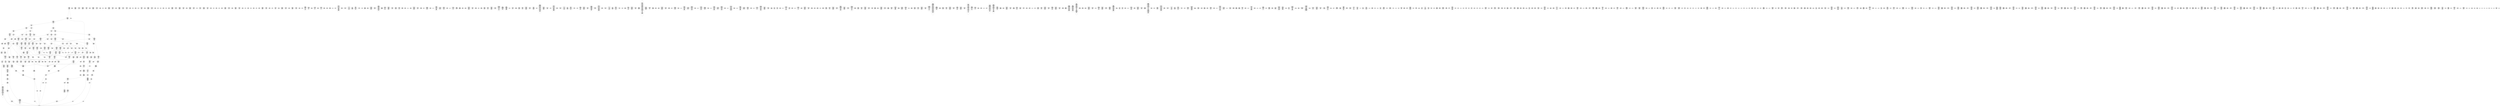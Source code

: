 /* Generated by GvGen v.1.0 (https://www.github.com/stricaud/gvgen) */

digraph G {
compound=true;
   node1 [label="[anywhere]"];
   node2 [label="# 0x0
PUSHX Data
PUSHX Data
MSTORE
CALLVALUE
ISZERO
PUSHX Data
JUMPI
"];
   node3 [label="# 0xc
PUSHX Data
REVERT
"];
   node4 [label="# 0x10
JUMPDEST
PUSHX LogicData
CALLDATASIZE
LT
PUSHX Data
JUMPI
"];
   node5 [label="# 0x1a
PUSHX Data
CALLDATALOAD
PUSHX BitData
SHR
PUSHX LogicData
GT
PUSHX Data
JUMPI
"];
   node6 [label="# 0x2b
PUSHX LogicData
GT
PUSHX Data
JUMPI
"];
   node7 [label="# 0x36
PUSHX LogicData
GT
PUSHX Data
JUMPI
"];
   node8 [label="# 0x41
PUSHX LogicData
EQ
PUSHX Data
JUMPI
"];
   node9 [label="# 0x4c
PUSHX LogicData
EQ
PUSHX Data
JUMPI
"];
   node10 [label="# 0x57
PUSHX LogicData
EQ
PUSHX Data
JUMPI
"];
   node11 [label="# 0x62
PUSHX LogicData
EQ
PUSHX Data
JUMPI
"];
   node12 [label="# 0x6d
PUSHX LogicData
EQ
PUSHX Data
JUMPI
"];
   node13 [label="# 0x78
PUSHX Data
JUMP
"];
   node14 [label="# 0x7c
JUMPDEST
PUSHX LogicData
EQ
PUSHX Data
JUMPI
"];
   node15 [label="# 0x88
PUSHX LogicData
EQ
PUSHX Data
JUMPI
"];
   node16 [label="# 0x93
PUSHX LogicData
EQ
PUSHX Data
JUMPI
"];
   node17 [label="# 0x9e
PUSHX LogicData
EQ
PUSHX Data
JUMPI
"];
   node18 [label="# 0xa9
PUSHX Data
JUMP
"];
   node19 [label="# 0xad
JUMPDEST
PUSHX LogicData
GT
PUSHX Data
JUMPI
"];
   node20 [label="# 0xb9
PUSHX LogicData
EQ
PUSHX Data
JUMPI
"];
   node21 [label="# 0xc4
PUSHX LogicData
EQ
PUSHX Data
JUMPI
"];
   node22 [label="# 0xcf
PUSHX LogicData
EQ
PUSHX Data
JUMPI
"];
   node23 [label="# 0xda
PUSHX LogicData
EQ
PUSHX Data
JUMPI
"];
   node24 [label="# 0xe5
PUSHX Data
JUMP
"];
   node25 [label="# 0xe9
JUMPDEST
PUSHX LogicData
EQ
PUSHX Data
JUMPI
"];
   node26 [label="# 0xf5
PUSHX LogicData
EQ
PUSHX Data
JUMPI
"];
   node27 [label="# 0x100
PUSHX LogicData
EQ
PUSHX Data
JUMPI
"];
   node28 [label="# 0x10b
PUSHX LogicData
EQ
PUSHX Data
JUMPI
"];
   node29 [label="# 0x116
PUSHX Data
JUMP
"];
   node30 [label="# 0x11a
JUMPDEST
PUSHX LogicData
GT
PUSHX Data
JUMPI
"];
   node31 [label="# 0x126
PUSHX LogicData
GT
PUSHX Data
JUMPI
"];
   node32 [label="# 0x131
PUSHX LogicData
EQ
PUSHX Data
JUMPI
"];
   node33 [label="# 0x13c
PUSHX LogicData
EQ
PUSHX Data
JUMPI
"];
   node34 [label="# 0x147
PUSHX LogicData
EQ
PUSHX Data
JUMPI
"];
   node35 [label="# 0x152
PUSHX LogicData
EQ
PUSHX Data
JUMPI
"];
   node36 [label="# 0x15d
PUSHX Data
JUMP
"];
   node37 [label="# 0x161
JUMPDEST
PUSHX LogicData
EQ
PUSHX Data
JUMPI
"];
   node38 [label="# 0x16d
PUSHX LogicData
EQ
PUSHX Data
JUMPI
"];
   node39 [label="# 0x178
PUSHX LogicData
EQ
PUSHX Data
JUMPI
"];
   node40 [label="# 0x183
PUSHX LogicData
EQ
PUSHX Data
JUMPI
"];
   node41 [label="# 0x18e
PUSHX Data
JUMP
"];
   node42 [label="# 0x192
JUMPDEST
PUSHX LogicData
GT
PUSHX Data
JUMPI
"];
   node43 [label="# 0x19e
PUSHX LogicData
EQ
PUSHX Data
JUMPI
"];
   node44 [label="# 0x1a9
PUSHX LogicData
EQ
PUSHX Data
JUMPI
"];
   node45 [label="# 0x1b4
PUSHX LogicData
EQ
PUSHX Data
JUMPI
"];
   node46 [label="# 0x1bf
PUSHX LogicData
EQ
PUSHX Data
JUMPI
"];
   node47 [label="# 0x1ca
PUSHX Data
JUMP
"];
   node48 [label="# 0x1ce
JUMPDEST
PUSHX LogicData
EQ
PUSHX Data
JUMPI
"];
   node49 [label="# 0x1da
PUSHX LogicData
EQ
PUSHX Data
JUMPI
"];
   node50 [label="# 0x1e5
PUSHX LogicData
EQ
PUSHX Data
JUMPI
"];
   node51 [label="# 0x1f0
PUSHX LogicData
EQ
PUSHX Data
JUMPI
"];
   node52 [label="# 0x1fb
JUMPDEST
PUSHX Data
REVERT
"];
   node53 [label="# 0x200
JUMPDEST
PUSHX Data
PUSHX ArithData
CALLDATASIZE
SUB
ADD
PUSHX Data
PUSHX Data
JUMP
"];
   node54 [label="# 0x215
JUMPDEST
PUSHX Data
JUMP
"];
   node55 [label="# 0x21a
JUMPDEST
PUSHX MemData
MLOAD
PUSHX Data
PUSHX Data
JUMP
"];
   node56 [label="# 0x227
JUMPDEST
PUSHX MemData
MLOAD
SUB
RETURN
"];
   node57 [label="# 0x230
JUMPDEST
PUSHX Data
PUSHX Data
JUMP
"];
   node58 [label="# 0x238
JUMPDEST
PUSHX MemData
MLOAD
PUSHX Data
PUSHX Data
JUMP
"];
   node59 [label="# 0x245
JUMPDEST
PUSHX MemData
MLOAD
SUB
RETURN
"];
   node60 [label="# 0x24e
JUMPDEST
PUSHX Data
PUSHX ArithData
CALLDATASIZE
SUB
ADD
PUSHX Data
PUSHX Data
JUMP
"];
   node61 [label="# 0x263
JUMPDEST
PUSHX Data
JUMP
"];
   node62 [label="# 0x268
JUMPDEST
PUSHX MemData
MLOAD
PUSHX Data
PUSHX Data
JUMP
"];
   node63 [label="# 0x275
JUMPDEST
PUSHX MemData
MLOAD
SUB
RETURN
"];
   node64 [label="# 0x27e
JUMPDEST
PUSHX Data
PUSHX ArithData
CALLDATASIZE
SUB
ADD
PUSHX Data
PUSHX Data
JUMP
"];
   node65 [label="# 0x293
JUMPDEST
PUSHX Data
JUMP
"];
   node66 [label="# 0x298
JUMPDEST
STOP
"];
   node67 [label="# 0x29a
JUMPDEST
PUSHX Data
PUSHX ArithData
CALLDATASIZE
SUB
ADD
PUSHX Data
PUSHX Data
JUMP
"];
   node68 [label="# 0x2af
JUMPDEST
PUSHX Data
JUMP
"];
   node69 [label="# 0x2b4
JUMPDEST
PUSHX MemData
MLOAD
PUSHX Data
PUSHX Data
JUMP
"];
   node70 [label="# 0x2c1
JUMPDEST
PUSHX MemData
MLOAD
SUB
RETURN
"];
   node71 [label="# 0x2ca
JUMPDEST
PUSHX Data
PUSHX ArithData
CALLDATASIZE
SUB
ADD
PUSHX Data
PUSHX Data
JUMP
"];
   node72 [label="# 0x2df
JUMPDEST
PUSHX Data
JUMP
"];
   node73 [label="# 0x2e4
JUMPDEST
PUSHX MemData
MLOAD
PUSHX Data
PUSHX Data
JUMP
"];
   node74 [label="# 0x2f1
JUMPDEST
PUSHX MemData
MLOAD
SUB
RETURN
"];
   node75 [label="# 0x2fa
JUMPDEST
PUSHX Data
PUSHX Data
JUMP
"];
   node76 [label="# 0x302
JUMPDEST
PUSHX MemData
MLOAD
PUSHX Data
PUSHX Data
JUMP
"];
   node77 [label="# 0x30f
JUMPDEST
PUSHX MemData
MLOAD
SUB
RETURN
"];
   node78 [label="# 0x318
JUMPDEST
PUSHX Data
PUSHX ArithData
CALLDATASIZE
SUB
ADD
PUSHX Data
PUSHX Data
JUMP
"];
   node79 [label="# 0x32d
JUMPDEST
PUSHX Data
JUMP
"];
   node80 [label="# 0x332
JUMPDEST
STOP
"];
   node81 [label="# 0x334
JUMPDEST
PUSHX Data
PUSHX ArithData
CALLDATASIZE
SUB
ADD
PUSHX Data
PUSHX Data
JUMP
"];
   node82 [label="# 0x349
JUMPDEST
PUSHX Data
JUMP
"];
   node83 [label="# 0x34e
JUMPDEST
STOP
"];
   node84 [label="# 0x350
JUMPDEST
PUSHX Data
PUSHX Data
JUMP
"];
   node85 [label="# 0x358
JUMPDEST
PUSHX MemData
MLOAD
PUSHX Data
PUSHX Data
JUMP
"];
   node86 [label="# 0x365
JUMPDEST
PUSHX MemData
MLOAD
SUB
RETURN
"];
   node87 [label="# 0x36e
JUMPDEST
PUSHX Data
PUSHX ArithData
CALLDATASIZE
SUB
ADD
PUSHX Data
PUSHX Data
JUMP
"];
   node88 [label="# 0x383
JUMPDEST
PUSHX Data
JUMP
"];
   node89 [label="# 0x388
JUMPDEST
PUSHX MemData
MLOAD
PUSHX Data
PUSHX Data
JUMP
"];
   node90 [label="# 0x395
JUMPDEST
PUSHX MemData
MLOAD
SUB
RETURN
"];
   node91 [label="# 0x39e
JUMPDEST
PUSHX Data
PUSHX ArithData
CALLDATASIZE
SUB
ADD
PUSHX Data
PUSHX Data
JUMP
"];
   node92 [label="# 0x3b3
JUMPDEST
PUSHX Data
JUMP
"];
   node93 [label="# 0x3b8
JUMPDEST
STOP
"];
   node94 [label="# 0x3ba
JUMPDEST
PUSHX Data
PUSHX Data
JUMP
"];
   node95 [label="# 0x3c2
JUMPDEST
STOP
"];
   node96 [label="# 0x3c4
JUMPDEST
PUSHX Data
PUSHX ArithData
CALLDATASIZE
SUB
ADD
PUSHX Data
PUSHX Data
JUMP
"];
   node97 [label="# 0x3d9
JUMPDEST
PUSHX Data
JUMP
"];
   node98 [label="# 0x3de
JUMPDEST
STOP
"];
   node99 [label="# 0x3e0
JUMPDEST
PUSHX Data
PUSHX ArithData
CALLDATASIZE
SUB
ADD
PUSHX Data
PUSHX Data
JUMP
"];
   node100 [label="# 0x3f5
JUMPDEST
PUSHX Data
JUMP
"];
   node101 [label="# 0x3fa
JUMPDEST
PUSHX MemData
MLOAD
PUSHX Data
PUSHX Data
JUMP
"];
   node102 [label="# 0x407
JUMPDEST
PUSHX MemData
MLOAD
SUB
RETURN
"];
   node103 [label="# 0x410
JUMPDEST
PUSHX Data
PUSHX Data
JUMP
"];
   node104 [label="# 0x418
JUMPDEST
PUSHX MemData
MLOAD
PUSHX Data
PUSHX Data
JUMP
"];
   node105 [label="# 0x425
JUMPDEST
PUSHX MemData
MLOAD
SUB
RETURN
"];
   node106 [label="# 0x42e
JUMPDEST
PUSHX Data
PUSHX ArithData
CALLDATASIZE
SUB
ADD
PUSHX Data
PUSHX Data
JUMP
"];
   node107 [label="# 0x443
JUMPDEST
PUSHX Data
JUMP
"];
   node108 [label="# 0x448
JUMPDEST
PUSHX MemData
MLOAD
PUSHX Data
PUSHX Data
JUMP
"];
   node109 [label="# 0x455
JUMPDEST
PUSHX MemData
MLOAD
SUB
RETURN
"];
   node110 [label="# 0x45e
JUMPDEST
PUSHX Data
PUSHX Data
JUMP
"];
   node111 [label="# 0x466
JUMPDEST
STOP
"];
   node112 [label="# 0x468
JUMPDEST
PUSHX Data
PUSHX Data
JUMP
"];
   node113 [label="# 0x470
JUMPDEST
PUSHX MemData
MLOAD
PUSHX Data
PUSHX Data
JUMP
"];
   node114 [label="# 0x47d
JUMPDEST
PUSHX MemData
MLOAD
SUB
RETURN
"];
   node115 [label="# 0x486
JUMPDEST
PUSHX Data
PUSHX Data
JUMP
"];
   node116 [label="# 0x48e
JUMPDEST
PUSHX MemData
MLOAD
PUSHX Data
PUSHX Data
JUMP
"];
   node117 [label="# 0x49b
JUMPDEST
PUSHX MemData
MLOAD
SUB
RETURN
"];
   node118 [label="# 0x4a4
JUMPDEST
PUSHX Data
PUSHX ArithData
CALLDATASIZE
SUB
ADD
PUSHX Data
PUSHX Data
JUMP
"];
   node119 [label="# 0x4b9
JUMPDEST
PUSHX Data
JUMP
"];
   node120 [label="# 0x4be
JUMPDEST
STOP
"];
   node121 [label="# 0x4c0
JUMPDEST
PUSHX Data
PUSHX ArithData
CALLDATASIZE
SUB
ADD
PUSHX Data
PUSHX Data
JUMP
"];
   node122 [label="# 0x4d5
JUMPDEST
PUSHX Data
JUMP
"];
   node123 [label="# 0x4da
JUMPDEST
STOP
"];
   node124 [label="# 0x4dc
JUMPDEST
PUSHX Data
PUSHX ArithData
CALLDATASIZE
SUB
ADD
PUSHX Data
PUSHX Data
JUMP
"];
   node125 [label="# 0x4f1
JUMPDEST
PUSHX Data
JUMP
"];
   node126 [label="# 0x4f6
JUMPDEST
PUSHX MemData
MLOAD
PUSHX Data
PUSHX Data
JUMP
"];
   node127 [label="# 0x503
JUMPDEST
PUSHX MemData
MLOAD
SUB
RETURN
"];
   node128 [label="# 0x50c
JUMPDEST
PUSHX Data
PUSHX ArithData
CALLDATASIZE
SUB
ADD
PUSHX Data
PUSHX Data
JUMP
"];
   node129 [label="# 0x521
JUMPDEST
PUSHX Data
JUMP
"];
   node130 [label="# 0x526
JUMPDEST
PUSHX MemData
MLOAD
PUSHX Data
PUSHX Data
JUMP
"];
   node131 [label="# 0x534
JUMPDEST
PUSHX MemData
MLOAD
SUB
RETURN
"];
   node132 [label="# 0x53d
JUMPDEST
PUSHX Data
PUSHX ArithData
CALLDATASIZE
SUB
ADD
PUSHX Data
PUSHX Data
JUMP
"];
   node133 [label="# 0x552
JUMPDEST
PUSHX Data
JUMP
"];
   node134 [label="# 0x557
JUMPDEST
STOP
"];
   node135 [label="# 0x559
JUMPDEST
PUSHX Data
PUSHX ArithData
CALLDATASIZE
SUB
ADD
PUSHX Data
PUSHX Data
JUMP
"];
   node136 [label="# 0x56e
JUMPDEST
PUSHX Data
JUMP
"];
   node137 [label="# 0x573
JUMPDEST
STOP
"];
   node138 [label="# 0x575
JUMPDEST
PUSHX Data
PUSHX ArithData
CALLDATASIZE
SUB
ADD
PUSHX Data
PUSHX Data
JUMP
"];
   node139 [label="# 0x58a
JUMPDEST
PUSHX Data
JUMP
"];
   node140 [label="# 0x58f
JUMPDEST
STOP
"];
   node141 [label="# 0x591
JUMPDEST
PUSHX Data
PUSHX ArithData
CALLDATASIZE
SUB
ADD
PUSHX Data
PUSHX Data
JUMP
"];
   node142 [label="# 0x5a6
JUMPDEST
PUSHX Data
JUMP
"];
   node143 [label="# 0x5ab
JUMPDEST
PUSHX MemData
MLOAD
PUSHX Data
PUSHX Data
JUMP
"];
   node144 [label="# 0x5b8
JUMPDEST
PUSHX MemData
MLOAD
SUB
RETURN
"];
   node145 [label="# 0x5c1
JUMPDEST
PUSHX Data
PUSHX ArithData
CALLDATASIZE
SUB
ADD
PUSHX Data
PUSHX Data
JUMP
"];
   node146 [label="# 0x5d6
JUMPDEST
PUSHX Data
JUMP
"];
   node147 [label="# 0x5db
JUMPDEST
STOP
"];
   node148 [label="# 0x5dd
JUMPDEST
PUSHX Data
PUSHX Data
JUMP
"];
   node149 [label="# 0x5e5
JUMPDEST
PUSHX MemData
MLOAD
PUSHX Data
PUSHX Data
JUMP
"];
   node150 [label="# 0x5f2
JUMPDEST
PUSHX MemData
MLOAD
SUB
RETURN
"];
   node151 [label="# 0x5fb
JUMPDEST
PUSHX Data
PUSHX ArithData
CALLDATASIZE
SUB
ADD
PUSHX Data
PUSHX Data
JUMP
"];
   node152 [label="# 0x610
JUMPDEST
PUSHX Data
JUMP
"];
   node153 [label="# 0x615
JUMPDEST
PUSHX MemData
MLOAD
PUSHX Data
PUSHX Data
JUMP
"];
   node154 [label="# 0x622
JUMPDEST
PUSHX MemData
MLOAD
SUB
RETURN
"];
   node155 [label="# 0x62b
JUMPDEST
PUSHX Data
PUSHX ArithData
CALLDATASIZE
SUB
ADD
PUSHX Data
PUSHX Data
JUMP
"];
   node156 [label="# 0x640
JUMPDEST
PUSHX Data
JUMP
"];
   node157 [label="# 0x645
JUMPDEST
PUSHX MemData
MLOAD
PUSHX Data
PUSHX Data
JUMP
"];
   node158 [label="# 0x652
JUMPDEST
PUSHX MemData
MLOAD
SUB
RETURN
"];
   node159 [label="# 0x65b
JUMPDEST
PUSHX Data
PUSHX ArithData
CALLDATASIZE
SUB
ADD
PUSHX Data
PUSHX Data
JUMP
"];
   node160 [label="# 0x670
JUMPDEST
PUSHX Data
JUMP
"];
   node161 [label="# 0x675
JUMPDEST
STOP
"];
   node162 [label="# 0x677
JUMPDEST
PUSHX Data
PUSHX BitData
PUSHX BitData
NOT
AND
PUSHX BitData
NOT
AND
EQ
PUSHX Data
JUMPI
"];
   node163 [label="# 0x6e0
PUSHX BitData
PUSHX BitData
NOT
AND
PUSHX BitData
NOT
AND
EQ
"];
   node164 [label="# 0x742
JUMPDEST
PUSHX Data
JUMPI
"];
   node165 [label="# 0x748
PUSHX BitData
PUSHX BitData
NOT
AND
PUSHX BitData
NOT
AND
EQ
"];
   node166 [label="# 0x7aa
JUMPDEST
PUSHX Data
JUMPI
"];
   node167 [label="# 0x7b0
PUSHX BitData
PUSHX BitData
NOT
AND
PUSHX BitData
NOT
AND
EQ
"];
   node168 [label="# 0x812
JUMPDEST
ISZERO
PUSHX Data
JUMPI
"];
   node169 [label="# 0x818
PUSHX Data
PUSHX Data
JUMP
"];
   node170 [label="# 0x820
JUMPDEST
PUSHX Data
PUSHX Data
JUMP
"];
   node171 [label="# 0x829
JUMPDEST
"];
   node172 [label="# 0x82c
JUMPDEST
JUMP
"];
   node173 [label="# 0x831
JUMPDEST
PUSHX Data
PUSHX StorData
SLOAD
PUSHX Data
PUSHX Data
JUMP
"];
   node174 [label="# 0x840
JUMPDEST
PUSHX ArithData
ADD
PUSHX ArithData
DIV
MUL
PUSHX ArithData
ADD
PUSHX MemData
MLOAD
ADD
PUSHX Data
MSTORE
MSTORE
PUSHX ArithData
ADD
SLOAD
PUSHX Data
PUSHX Data
JUMP
"];
   node175 [label="# 0x86c
JUMPDEST
ISZERO
PUSHX Data
JUMPI
"];
   node176 [label="# 0x873
PUSHX LogicData
LT
PUSHX Data
JUMPI
"];
   node177 [label="# 0x87b
PUSHX ArithData
SLOAD
DIV
MUL
MSTORE
PUSHX ArithData
ADD
PUSHX Data
JUMP
"];
   node178 [label="# 0x88e
JUMPDEST
ADD
PUSHX Data
MSTORE
PUSHX Data
PUSHX Data
SHA3
"];
   node179 [label="# 0x89c
JUMPDEST
SLOAD
MSTORE
PUSHX ArithData
ADD
PUSHX ArithData
ADD
GT
PUSHX Data
JUMPI
"];
   node180 [label="# 0x8b0
SUB
PUSHX BitData
AND
ADD
"];
   node181 [label="# 0x8b9
JUMPDEST
JUMP
"];
   node182 [label="# 0x8c3
JUMPDEST
PUSHX Data
PUSHX Data
PUSHX Data
JUMP
"];
   node183 [label="# 0x8ce
JUMPDEST
PUSHX Data
JUMPI
"];
   node184 [label="# 0x8d3
PUSHX MemData
MLOAD
PUSHX Data
MSTORE
PUSHX ArithData
ADD
PUSHX Data
PUSHX Data
JUMP
"];
   node185 [label="# 0x904
JUMPDEST
PUSHX MemData
MLOAD
SUB
REVERT
"];
   node186 [label="# 0x90d
JUMPDEST
PUSHX Data
PUSHX ArithData
MSTORE
PUSHX ArithData
ADD
MSTORE
PUSHX ArithData
ADD
PUSHX Data
SHA3
PUSHX ArithData
SLOAD
PUSHX ArithData
EXP
DIV
PUSHX BitData
AND
JUMP
"];
   node187 [label="# 0x948
JUMPDEST
PUSHX Data
PUSHX Data
PUSHX Data
JUMP
"];
   node188 [label="# 0x953
JUMPDEST
PUSHX BitData
AND
PUSHX BitData
AND
EQ
ISZERO
PUSHX Data
JUMPI
"];
   node189 [label="# 0x98a
PUSHX MemData
MLOAD
PUSHX Data
MSTORE
PUSHX ArithData
ADD
PUSHX Data
PUSHX Data
JUMP
"];
   node190 [label="# 0x9bb
JUMPDEST
PUSHX MemData
MLOAD
SUB
REVERT
"];
   node191 [label="# 0x9c4
JUMPDEST
PUSHX BitData
AND
PUSHX Data
PUSHX Data
JUMP
"];
   node192 [label="# 0x9e3
JUMPDEST
PUSHX BitData
AND
EQ
PUSHX Data
JUMPI
"];
   node193 [label="# 0xa00
PUSHX Data
PUSHX Data
PUSHX Data
JUMP
"];
   node194 [label="# 0xa0c
JUMPDEST
PUSHX Data
JUMP
"];
   node195 [label="# 0xa11
JUMPDEST
"];
   node196 [label="# 0xa12
JUMPDEST
PUSHX Data
JUMPI
"];
   node197 [label="# 0xa17
PUSHX MemData
MLOAD
PUSHX Data
MSTORE
PUSHX ArithData
ADD
PUSHX Data
PUSHX Data
JUMP
"];
   node198 [label="# 0xa48
JUMPDEST
PUSHX MemData
MLOAD
SUB
REVERT
"];
   node199 [label="# 0xa51
JUMPDEST
PUSHX Data
PUSHX Data
JUMP
"];
   node200 [label="# 0xa5b
JUMPDEST
JUMP
"];
   node201 [label="# 0xa60
JUMPDEST
PUSHX Data
PUSHX LogicData
PUSHX LogicData
GT
ISZERO
PUSHX Data
JUMPI
"];
   node202 [label="# 0xa75
PUSHX Data
PUSHX Data
JUMP
"];
   node203 [label="# 0xa7c
JUMPDEST
"];
   node204 [label="# 0xa7d
JUMPDEST
PUSHX MemData
MLOAD
MSTORE
PUSHX ArithData
MUL
PUSHX ArithData
ADD
ADD
PUSHX Data
MSTORE
ISZERO
PUSHX Data
JUMPI
"];
   node205 [label="# 0xa97
PUSHX ArithData
ADD
PUSHX ArithData
MUL
CALLDATASIZE
CALLDATACOPY
ADD
"];
   node206 [label="# 0xaab
JUMPDEST
PUSHX StorData
SLOAD
PUSHX LogicData
MLOAD
LT
PUSHX Data
JUMPI
"];
   node207 [label="# 0xabd
PUSHX Data
PUSHX Data
JUMP
"];
   node208 [label="# 0xac4
JUMPDEST
"];
   node209 [label="# 0xac5
JUMPDEST
PUSHX ArithData
MUL
PUSHX ArithData
ADD
ADD
MSTORE
JUMP
"];
   node210 [label="# 0xad6
JUMPDEST
PUSHX Data
PUSHX BitData
PUSHX BitData
SHL
JUMP
"];
   node211 [label="# 0xaea
JUMPDEST
PUSHX StorData
SLOAD
JUMP
"];
   node212 [label="# 0xaf0
JUMPDEST
PUSHX Data
PUSHX Data
PUSHX Data
JUMP
"];
   node213 [label="# 0xafb
JUMPDEST
PUSHX Data
JUMP
"];
   node214 [label="# 0xb01
JUMPDEST
PUSHX Data
JUMPI
"];
   node215 [label="# 0xb06
PUSHX MemData
MLOAD
PUSHX Data
MSTORE
PUSHX ArithData
ADD
PUSHX Data
PUSHX Data
JUMP
"];
   node216 [label="# 0xb37
JUMPDEST
PUSHX MemData
MLOAD
SUB
REVERT
"];
   node217 [label="# 0xb40
JUMPDEST
PUSHX Data
PUSHX Data
JUMP
"];
   node218 [label="# 0xb4b
JUMPDEST
JUMP
"];
   node219 [label="# 0xb50
JUMPDEST
PUSHX Data
PUSHX Data
JUMP
"];
   node220 [label="# 0xb58
JUMPDEST
PUSHX BitData
AND
PUSHX Data
PUSHX Data
JUMP
"];
   node221 [label="# 0xb76
JUMPDEST
PUSHX BitData
AND
EQ
PUSHX Data
JUMPI
"];
   node222 [label="# 0xb92
PUSHX MemData
MLOAD
PUSHX Data
MSTORE
PUSHX ArithData
ADD
PUSHX Data
PUSHX Data
JUMP
"];
   node223 [label="# 0xbc3
JUMPDEST
PUSHX MemData
MLOAD
SUB
REVERT
"];
   node224 [label="# 0xbcc
JUMPDEST
PUSHX StorData
PUSHX ArithData
PUSHX ArithData
EXP
SLOAD
PUSHX ArithData
MUL
NOT
AND
PUSHX BitData
AND
MUL
OR
SSTORE
JUMP
"];
   node225 [label="# 0xc10
JUMPDEST
PUSHX Data
JUMP
"];
   node226 [label="# 0xc34
JUMPDEST
PUSHX Data
PUSHX StorData
PUSHX ArithData
SLOAD
PUSHX ArithData
EXP
DIV
PUSHX BitData
AND
JUMP
"];
   node227 [label="# 0xc60
JUMPDEST
PUSHX Data
PUSHX MemData
MLOAD
PUSHX ArithData
ADD
PUSHX Data
MSTORE
PUSHX Data
MSTORE
PUSHX Data
JUMP
"];
   node228 [label="# 0xc7b
JUMPDEST
JUMP
"];
   node229 [label="# 0xc80
JUMPDEST
PUSHX Data
PUSHX Data
JUMP
"];
   node230 [label="# 0xc88
JUMPDEST
PUSHX BitData
AND
PUSHX Data
PUSHX Data
JUMP
"];
   node231 [label="# 0xca6
JUMPDEST
PUSHX BitData
AND
EQ
PUSHX Data
JUMPI
"];
   node232 [label="# 0xcc2
PUSHX MemData
MLOAD
PUSHX Data
MSTORE
PUSHX ArithData
ADD
PUSHX Data
PUSHX Data
JUMP
"];
   node233 [label="# 0xcf3
JUMPDEST
PUSHX MemData
MLOAD
SUB
REVERT
"];
   node234 [label="# 0xcfc
JUMPDEST
PUSHX BitData
PUSHX StorData
PUSHX ArithData
PUSHX ArithData
EXP
SLOAD
PUSHX ArithData
MUL
NOT
AND
PUSHX BitData
AND
MUL
OR
SSTORE
JUMP
"];
   node235 [label="# 0xd41
JUMPDEST
PUSHX Data
PUSHX Data
JUMP
"];
   node236 [label="# 0xd49
JUMPDEST
PUSHX BitData
AND
PUSHX Data
PUSHX Data
JUMP
"];
   node237 [label="# 0xd67
JUMPDEST
PUSHX BitData
AND
EQ
PUSHX Data
JUMPI
"];
   node238 [label="# 0xd83
PUSHX MemData
MLOAD
PUSHX Data
MSTORE
PUSHX ArithData
ADD
PUSHX Data
PUSHX Data
JUMP
"];
   node239 [label="# 0xdb4
JUMPDEST
PUSHX MemData
MLOAD
SUB
REVERT
"];
   node240 [label="# 0xdbd
JUMPDEST
PUSHX Data
MLOAD
PUSHX ArithData
ADD
PUSHX Data
PUSHX Data
JUMP
"];
   node241 [label="# 0xdd3
JUMPDEST
JUMP
"];
   node242 [label="# 0xdd7
JUMPDEST
PUSHX Data
PUSHX Data
PUSHX ArithData
MSTORE
PUSHX ArithData
ADD
MSTORE
PUSHX ArithData
ADD
PUSHX Data
SHA3
PUSHX ArithData
SLOAD
PUSHX ArithData
EXP
DIV
PUSHX BitData
AND
PUSHX BitData
PUSHX BitData
AND
PUSHX BitData
AND
EQ
ISZERO
PUSHX Data
JUMPI
"];
   node243 [label="# 0xe46
PUSHX MemData
MLOAD
PUSHX Data
MSTORE
PUSHX ArithData
ADD
PUSHX Data
PUSHX Data
JUMP
"];
   node244 [label="# 0xe77
JUMPDEST
PUSHX MemData
MLOAD
SUB
REVERT
"];
   node245 [label="# 0xe80
JUMPDEST
JUMP
"];
   node246 [label="# 0xe89
JUMPDEST
PUSHX StorData
SLOAD
PUSHX Data
PUSHX Data
JUMP
"];
   node247 [label="# 0xe96
JUMPDEST
PUSHX ArithData
ADD
PUSHX ArithData
DIV
MUL
PUSHX ArithData
ADD
PUSHX MemData
MLOAD
ADD
PUSHX Data
MSTORE
MSTORE
PUSHX ArithData
ADD
SLOAD
PUSHX Data
PUSHX Data
JUMP
"];
   node248 [label="# 0xec2
JUMPDEST
ISZERO
PUSHX Data
JUMPI
"];
   node249 [label="# 0xec9
PUSHX LogicData
LT
PUSHX Data
JUMPI
"];
   node250 [label="# 0xed1
PUSHX ArithData
SLOAD
DIV
MUL
MSTORE
PUSHX ArithData
ADD
PUSHX Data
JUMP
"];
   node251 [label="# 0xee4
JUMPDEST
ADD
PUSHX Data
MSTORE
PUSHX Data
PUSHX Data
SHA3
"];
   node252 [label="# 0xef2
JUMPDEST
SLOAD
MSTORE
PUSHX ArithData
ADD
PUSHX ArithData
ADD
GT
PUSHX Data
JUMPI
"];
   node253 [label="# 0xf06
SUB
PUSHX BitData
AND
ADD
"];
   node254 [label="# 0xf0f
JUMPDEST
JUMP
"];
   node255 [label="# 0xf17
JUMPDEST
PUSHX BitData
PUSHX BitData
AND
PUSHX BitData
AND
EQ
ISZERO
PUSHX Data
JUMPI
"];
   node256 [label="# 0xf4e
PUSHX MemData
MLOAD
PUSHX Data
MSTORE
PUSHX ArithData
ADD
PUSHX Data
PUSHX Data
JUMP
"];
   node257 [label="# 0xf7f
JUMPDEST
PUSHX MemData
MLOAD
SUB
REVERT
"];
   node258 [label="# 0xf88
JUMPDEST
PUSHX Data
PUSHX ArithData
PUSHX BitData
AND
PUSHX BitData
AND
MSTORE
PUSHX ArithData
ADD
MSTORE
PUSHX ArithData
ADD
PUSHX Data
SHA3
SLOAD
JUMP
"];
   node259 [label="# 0xfcf
JUMPDEST
PUSHX Data
PUSHX Data
JUMP
"];
   node260 [label="# 0xfd7
JUMPDEST
PUSHX BitData
AND
PUSHX Data
PUSHX Data
JUMP
"];
   node261 [label="# 0xff5
JUMPDEST
PUSHX BitData
AND
EQ
PUSHX Data
JUMPI
"];
   node262 [label="# 0x1011
PUSHX MemData
MLOAD
PUSHX Data
MSTORE
PUSHX ArithData
ADD
PUSHX Data
PUSHX Data
JUMP
"];
   node263 [label="# 0x1042
JUMPDEST
PUSHX MemData
MLOAD
SUB
REVERT
"];
   node264 [label="# 0x104b
JUMPDEST
PUSHX BitData
PUSHX BitData
AND
PUSHX Data
SLOAD
PUSHX ArithData
EXP
DIV
PUSHX BitData
AND
PUSHX BitData
AND
PUSHX Data
PUSHX MemData
MLOAD
PUSHX MemData
MLOAD
SUB
LOGX
PUSHX Data
PUSHX ArithData
PUSHX ArithData
EXP
SLOAD
PUSHX ArithData
MUL
NOT
AND
PUSHX BitData
AND
MUL
OR
SSTORE
JUMP
"];
   node265 [label="# 0x1109
JUMPDEST
PUSHX StorData
PUSHX ArithData
SLOAD
PUSHX ArithData
EXP
DIV
PUSHX BitData
AND
JUMP
"];
   node266 [label="# 0x1132
JUMPDEST
PUSHX Data
PUSHX StorData
SLOAD
PUSHX Data
PUSHX Data
JUMP
"];
   node267 [label="# 0x1141
JUMPDEST
PUSHX ArithData
ADD
PUSHX ArithData
DIV
MUL
PUSHX ArithData
ADD
PUSHX MemData
MLOAD
ADD
PUSHX Data
MSTORE
MSTORE
PUSHX ArithData
ADD
SLOAD
PUSHX Data
PUSHX Data
JUMP
"];
   node268 [label="# 0x116d
JUMPDEST
ISZERO
PUSHX Data
JUMPI
"];
   node269 [label="# 0x1174
PUSHX LogicData
LT
PUSHX Data
JUMPI
"];
   node270 [label="# 0x117c
PUSHX ArithData
SLOAD
DIV
MUL
MSTORE
PUSHX ArithData
ADD
PUSHX Data
JUMP
"];
   node271 [label="# 0x118f
JUMPDEST
ADD
PUSHX Data
MSTORE
PUSHX Data
PUSHX Data
SHA3
"];
   node272 [label="# 0x119d
JUMPDEST
SLOAD
MSTORE
PUSHX ArithData
ADD
PUSHX ArithData
ADD
GT
PUSHX Data
JUMPI
"];
   node273 [label="# 0x11b1
SUB
PUSHX BitData
AND
ADD
"];
   node274 [label="# 0x11ba
JUMPDEST
JUMP
"];
   node275 [label="# 0x11c4
JUMPDEST
PUSHX Data
PUSHX Data
JUMP
"];
   node276 [label="# 0x11cc
JUMPDEST
PUSHX BitData
AND
PUSHX BitData
AND
EQ
ISZERO
PUSHX Data
JUMPI
"];
   node277 [label="# 0x1200
PUSHX MemData
MLOAD
PUSHX Data
MSTORE
PUSHX ArithData
ADD
PUSHX Data
PUSHX Data
JUMP
"];
   node278 [label="# 0x1231
JUMPDEST
PUSHX MemData
MLOAD
SUB
REVERT
"];
   node279 [label="# 0x123a
JUMPDEST
PUSHX Data
PUSHX Data
PUSHX Data
PUSHX Data
JUMP
"];
   node280 [label="# 0x1247
JUMPDEST
PUSHX BitData
AND
PUSHX BitData
AND
MSTORE
PUSHX ArithData
ADD
MSTORE
PUSHX ArithData
ADD
PUSHX Data
SHA3
PUSHX ArithData
PUSHX BitData
AND
PUSHX BitData
AND
MSTORE
PUSHX ArithData
ADD
MSTORE
PUSHX ArithData
ADD
PUSHX Data
SHA3
PUSHX ArithData
PUSHX ArithData
EXP
SLOAD
PUSHX ArithData
MUL
NOT
AND
ISZERO
ISZERO
MUL
OR
SSTORE
PUSHX BitData
AND
PUSHX Data
PUSHX Data
JUMP
"];
   node281 [label="# 0x12f4
JUMPDEST
PUSHX BitData
AND
PUSHX Data
PUSHX MemData
MLOAD
PUSHX Data
PUSHX Data
JUMP
"];
   node282 [label="# 0x1339
JUMPDEST
PUSHX MemData
MLOAD
SUB
LOGX
JUMP
"];
   node283 [label="# 0x1345
JUMPDEST
PUSHX Data
PUSHX Data
PUSHX Data
JUMP
"];
   node284 [label="# 0x1350
JUMPDEST
PUSHX Data
JUMP
"];
   node285 [label="# 0x1356
JUMPDEST
PUSHX Data
JUMPI
"];
   node286 [label="# 0x135b
PUSHX MemData
MLOAD
PUSHX Data
MSTORE
PUSHX ArithData
ADD
PUSHX Data
PUSHX Data
JUMP
"];
   node287 [label="# 0x138c
JUMPDEST
PUSHX MemData
MLOAD
SUB
REVERT
"];
   node288 [label="# 0x1395
JUMPDEST
PUSHX Data
PUSHX Data
JUMP
"];
   node289 [label="# 0x13a1
JUMPDEST
JUMP
"];
   node290 [label="# 0x13a7
JUMPDEST
PUSHX Data
PUSHX LogicData
PUSHX LogicData
GT
ISZERO
PUSHX Data
JUMPI
"];
   node291 [label="# 0x13bc
PUSHX Data
PUSHX Data
JUMP
"];
   node292 [label="# 0x13c3
JUMPDEST
"];
   node293 [label="# 0x13c4
JUMPDEST
PUSHX MemData
MLOAD
MSTORE
PUSHX ArithData
MUL
PUSHX ArithData
ADD
ADD
PUSHX Data
MSTORE
ISZERO
PUSHX Data
JUMPI
"];
   node294 [label="# 0x13de
PUSHX ArithData
ADD
PUSHX ArithData
MUL
CALLDATASIZE
CALLDATACOPY
ADD
"];
   node295 [label="# 0x13f2
JUMPDEST
PUSHX StorData
PUSHX ArithData
SLOAD
PUSHX ArithData
EXP
DIV
PUSHX BitData
AND
PUSHX LogicData
MLOAD
LT
PUSHX Data
JUMPI
"];
   node296 [label="# 0x1424
PUSHX Data
PUSHX Data
JUMP
"];
   node297 [label="# 0x142b
JUMPDEST
"];
   node298 [label="# 0x142c
JUMPDEST
PUSHX ArithData
MUL
PUSHX ArithData
ADD
ADD
PUSHX BitData
AND
PUSHX BitData
AND
MSTORE
JUMP
"];
   node299 [label="# 0x146b
JUMPDEST
PUSHX Data
PUSHX LogicData
PUSHX LogicData
GT
ISZERO
PUSHX Data
JUMPI
"];
   node300 [label="# 0x1481
PUSHX Data
PUSHX Data
JUMP
"];
   node301 [label="# 0x1488
JUMPDEST
"];
   node302 [label="# 0x1489
JUMPDEST
PUSHX MemData
MLOAD
MSTORE
PUSHX ArithData
MUL
PUSHX ArithData
ADD
ADD
PUSHX Data
MSTORE
ISZERO
PUSHX Data
JUMPI
"];
   node303 [label="# 0x14a3
PUSHX ArithData
ADD
PUSHX ArithData
MUL
CALLDATASIZE
CALLDATACOPY
ADD
"];
   node304 [label="# 0x14b7
JUMPDEST
PUSHX StorData
PUSHX ArithData
SLOAD
PUSHX ArithData
EXP
DIV
PUSHX BitData
AND
PUSHX LogicData
MLOAD
LT
PUSHX Data
JUMPI
"];
   node305 [label="# 0x14e9
PUSHX Data
PUSHX Data
JUMP
"];
   node306 [label="# 0x14f0
JUMPDEST
"];
   node307 [label="# 0x14f1
JUMPDEST
PUSHX ArithData
MUL
PUSHX ArithData
ADD
ADD
PUSHX BitData
AND
PUSHX BitData
AND
MSTORE
PUSHX LogicData
PUSHX LogicData
GT
ISZERO
PUSHX Data
JUMPI
"];
   node308 [label="# 0x153e
PUSHX Data
PUSHX Data
JUMP
"];
   node309 [label="# 0x1545
JUMPDEST
"];
   node310 [label="# 0x1546
JUMPDEST
PUSHX MemData
MLOAD
MSTORE
PUSHX ArithData
MUL
PUSHX ArithData
ADD
ADD
PUSHX Data
MSTORE
ISZERO
PUSHX Data
JUMPI
"];
   node311 [label="# 0x1560
PUSHX ArithData
ADD
PUSHX ArithData
MUL
CALLDATASIZE
CALLDATACOPY
ADD
"];
   node312 [label="# 0x1574
JUMPDEST
PUSHX StorData
SLOAD
PUSHX LogicData
MLOAD
LT
PUSHX Data
JUMPI
"];
   node313 [label="# 0x1586
PUSHX Data
PUSHX Data
JUMP
"];
   node314 [label="# 0x158d
JUMPDEST
"];
   node315 [label="# 0x158e
JUMPDEST
PUSHX ArithData
MUL
PUSHX ArithData
ADD
ADD
MSTORE
JUMP
"];
   node316 [label="# 0x159f
JUMPDEST
PUSHX StorData
PUSHX ArithData
SLOAD
PUSHX ArithData
EXP
DIV
PUSHX BitData
AND
PUSHX BitData
AND
CALLER
PUSHX BitData
AND
EQ
PUSHX Data
JUMPI
"];
   node317 [label="# 0x15f5
PUSHX MemData
MLOAD
PUSHX Data
MSTORE
PUSHX ArithData
ADD
PUSHX Data
PUSHX Data
JUMP
"];
   node318 [label="# 0x1626
JUMPDEST
PUSHX MemData
MLOAD
SUB
REVERT
"];
   node319 [label="# 0x162f
JUMPDEST
PUSHX Data
MLOAD
PUSHX Data
"];
   node320 [label="# 0x1638
JUMPDEST
LT
ISZERO
PUSHX Data
JUMPI
"];
   node321 [label="# 0x1641
PUSHX Data
MLOAD
LT
PUSHX Data
JUMPI
"];
   node322 [label="# 0x164d
PUSHX Data
PUSHX Data
JUMP
"];
   node323 [label="# 0x1654
JUMPDEST
"];
   node324 [label="# 0x1655
JUMPDEST
PUSHX ArithData
MUL
PUSHX ArithData
ADD
ADD
MLOAD
EQ
ISZERO
ISZERO
PUSHX Data
JUMPI
"];
   node325 [label="# 0x1666
PUSHX Data
MLOAD
LT
PUSHX Data
JUMPI
"];
   node326 [label="# 0x1692
PUSHX Data
PUSHX Data
JUMP
"];
   node327 [label="# 0x1699
JUMPDEST
"];
   node328 [label="# 0x169a
JUMPDEST
PUSHX ArithData
MUL
PUSHX ArithData
ADD
ADD
MLOAD
GT
ISZERO
"];
   node329 [label="# 0x16a5
JUMPDEST
PUSHX Data
JUMPI
"];
   node330 [label="# 0x16aa
PUSHX MemData
MLOAD
PUSHX Data
MSTORE
PUSHX ArithData
ADD
PUSHX Data
PUSHX Data
JUMP
"];
   node331 [label="# 0x16db
JUMPDEST
PUSHX MemData
MLOAD
SUB
REVERT
"];
   node332 [label="# 0x16e4
JUMPDEST
PUSHX Data
PUSHX Data
JUMP
"];
   node333 [label="# 0x16ee
JUMPDEST
PUSHX Data
JUMP
"];
   node334 [label="# 0x16f5
JUMPDEST
PUSHX Data
PUSHX Data
JUMP
"];
   node335 [label="# 0x1700
JUMPDEST
JUMP
"];
   node336 [label="# 0x1705
JUMPDEST
PUSHX Data
PUSHX Data
JUMP
"];
   node337 [label="# 0x170d
JUMPDEST
PUSHX BitData
AND
PUSHX Data
PUSHX Data
JUMP
"];
   node338 [label="# 0x172b
JUMPDEST
PUSHX BitData
AND
EQ
PUSHX Data
JUMPI
"];
   node339 [label="# 0x1747
PUSHX MemData
MLOAD
PUSHX Data
MSTORE
PUSHX ArithData
ADD
PUSHX Data
PUSHX Data
JUMP
"];
   node340 [label="# 0x1778
JUMPDEST
PUSHX MemData
MLOAD
SUB
REVERT
"];
   node341 [label="# 0x1781
JUMPDEST
PUSHX BitData
PUSHX BitData
AND
PUSHX StorData
PUSHX ArithData
SLOAD
PUSHX ArithData
EXP
DIV
PUSHX BitData
AND
PUSHX BitData
AND
EQ
PUSHX Data
JUMPI
"];
   node342 [label="# 0x17d8
PUSHX MemData
MLOAD
PUSHX Data
MSTORE
PUSHX ArithData
ADD
PUSHX Data
PUSHX Data
JUMP
"];
   node343 [label="# 0x1809
JUMPDEST
PUSHX MemData
MLOAD
SUB
REVERT
"];
   node344 [label="# 0x1812
JUMPDEST
PUSHX StorData
PUSHX ArithData
PUSHX ArithData
EXP
SLOAD
PUSHX ArithData
MUL
NOT
AND
PUSHX BitData
AND
MUL
OR
SSTORE
JUMP
"];
   node345 [label="# 0x1856
JUMPDEST
PUSHX Data
PUSHX Data
JUMP
"];
   node346 [label="# 0x185e
JUMPDEST
PUSHX BitData
AND
PUSHX Data
PUSHX Data
JUMP
"];
   node347 [label="# 0x187c
JUMPDEST
PUSHX BitData
AND
EQ
PUSHX Data
JUMPI
"];
   node348 [label="# 0x1898
PUSHX MemData
MLOAD
PUSHX Data
MSTORE
PUSHX ArithData
ADD
PUSHX Data
PUSHX Data
JUMP
"];
   node349 [label="# 0x18c9
JUMPDEST
PUSHX MemData
MLOAD
SUB
REVERT
"];
   node350 [label="# 0x18d2
JUMPDEST
PUSHX Data
SSTORE
JUMP
"];
   node351 [label="# 0x18dc
JUMPDEST
PUSHX Data
PUSHX Data
PUSHX Data
JUMP
"];
   node352 [label="# 0x18e7
JUMPDEST
PUSHX Data
JUMPI
"];
   node353 [label="# 0x18ec
PUSHX MemData
MLOAD
PUSHX Data
MSTORE
PUSHX ArithData
ADD
PUSHX Data
PUSHX Data
JUMP
"];
   node354 [label="# 0x191d
JUMPDEST
PUSHX MemData
MLOAD
SUB
REVERT
"];
   node355 [label="# 0x1926
JUMPDEST
PUSHX Data
PUSHX Data
PUSHX Data
JUMP
"];
   node356 [label="# 0x1930
JUMPDEST
PUSHX LogicData
MLOAD
GT
PUSHX Data
JUMPI
"];
   node357 [label="# 0x193c
PUSHX MemData
MLOAD
PUSHX ArithData
ADD
PUSHX Data
MSTORE
PUSHX Data
MSTORE
PUSHX Data
JUMP
"];
   node358 [label="# 0x1950
JUMPDEST
PUSHX Data
PUSHX Data
JUMP
"];
   node359 [label="# 0x195a
JUMPDEST
PUSHX MemData
MLOAD
PUSHX ArithData
ADD
PUSHX Data
PUSHX Data
JUMP
"];
   node360 [label="# 0x196b
JUMPDEST
PUSHX MemData
MLOAD
PUSHX ArithData
SUB
SUB
MSTORE
PUSHX Data
MSTORE
"];
   node361 [label="# 0x197b
JUMPDEST
JUMP
"];
   node362 [label="# 0x1983
JUMPDEST
PUSHX Data
PUSHX Data
JUMP
"];
   node363 [label="# 0x198b
JUMPDEST
PUSHX BitData
AND
PUSHX Data
PUSHX Data
JUMP
"];
   node364 [label="# 0x19a9
JUMPDEST
PUSHX BitData
AND
EQ
PUSHX Data
JUMPI
"];
   node365 [label="# 0x19c5
PUSHX MemData
MLOAD
PUSHX Data
MSTORE
PUSHX ArithData
ADD
PUSHX Data
PUSHX Data
JUMP
"];
   node366 [label="# 0x19f6
JUMPDEST
PUSHX MemData
MLOAD
SUB
REVERT
"];
   node367 [label="# 0x19ff
JUMPDEST
PUSHX StorData
PUSHX ArithData
PUSHX ArithData
EXP
SLOAD
PUSHX ArithData
MUL
NOT
AND
PUSHX BitData
AND
MUL
OR
SSTORE
JUMP
"];
   node368 [label="# 0x1a43
JUMPDEST
PUSHX StorData
PUSHX ArithData
SLOAD
PUSHX ArithData
EXP
DIV
PUSHX BitData
AND
JUMP
"];
   node369 [label="# 0x1a69
JUMPDEST
PUSHX Data
PUSHX Data
PUSHX ArithData
PUSHX BitData
AND
PUSHX BitData
AND
MSTORE
PUSHX ArithData
ADD
MSTORE
PUSHX ArithData
ADD
PUSHX Data
SHA3
PUSHX ArithData
PUSHX BitData
AND
PUSHX BitData
AND
MSTORE
PUSHX ArithData
ADD
MSTORE
PUSHX ArithData
ADD
PUSHX Data
SHA3
PUSHX ArithData
SLOAD
PUSHX ArithData
EXP
DIV
PUSHX BitData
AND
JUMP
"];
   node370 [label="# 0x1afd
JUMPDEST
PUSHX Data
PUSHX StorData
PUSHX ArithData
SLOAD
PUSHX ArithData
EXP
DIV
PUSHX BitData
AND
JUMP
"];
   node371 [label="# 0x1b29
JUMPDEST
PUSHX Data
PUSHX Data
JUMP
"];
   node372 [label="# 0x1b31
JUMPDEST
PUSHX BitData
AND
PUSHX Data
PUSHX Data
JUMP
"];
   node373 [label="# 0x1b4f
JUMPDEST
PUSHX BitData
AND
EQ
PUSHX Data
JUMPI
"];
   node374 [label="# 0x1b6b
PUSHX MemData
MLOAD
PUSHX Data
MSTORE
PUSHX ArithData
ADD
PUSHX Data
PUSHX Data
JUMP
"];
   node375 [label="# 0x1b9c
JUMPDEST
PUSHX MemData
MLOAD
SUB
REVERT
"];
   node376 [label="# 0x1ba5
JUMPDEST
PUSHX BitData
PUSHX BitData
AND
PUSHX BitData
AND
EQ
ISZERO
PUSHX Data
JUMPI
"];
   node377 [label="# 0x1bdb
PUSHX MemData
MLOAD
PUSHX Data
MSTORE
PUSHX ArithData
ADD
PUSHX Data
PUSHX Data
JUMP
"];
   node378 [label="# 0x1c0c
JUMPDEST
PUSHX MemData
MLOAD
SUB
REVERT
"];
   node379 [label="# 0x1c15
JUMPDEST
PUSHX BitData
AND
PUSHX Data
SLOAD
PUSHX ArithData
EXP
DIV
PUSHX BitData
AND
PUSHX BitData
AND
PUSHX Data
PUSHX MemData
MLOAD
PUSHX MemData
MLOAD
SUB
LOGX
PUSHX Data
PUSHX ArithData
EXP
SLOAD
PUSHX ArithData
MUL
NOT
AND
PUSHX BitData
AND
MUL
OR
SSTORE
JUMP
"];
   node380 [label="# 0x1cd2
JUMPDEST
PUSHX Data
PUSHX BitData
PUSHX BitData
NOT
AND
PUSHX BitData
NOT
AND
EQ
PUSHX Data
JUMPI
"];
   node381 [label="# 0x1d3b
PUSHX BitData
PUSHX BitData
NOT
AND
PUSHX BitData
NOT
AND
EQ
"];
   node382 [label="# 0x1d9d
JUMPDEST
PUSHX Data
JUMPI
"];
   node383 [label="# 0x1da3
PUSHX Data
PUSHX Data
JUMP
"];
   node384 [label="# 0x1dac
JUMPDEST
"];
   node385 [label="# 0x1dad
JUMPDEST
JUMP
"];
   node386 [label="# 0x1db4
JUMPDEST
PUSHX BitData
PUSHX BitData
AND
PUSHX Data
PUSHX ArithData
MSTORE
PUSHX ArithData
ADD
MSTORE
PUSHX ArithData
ADD
PUSHX Data
SHA3
PUSHX ArithData
SLOAD
PUSHX ArithData
EXP
DIV
PUSHX BitData
AND
PUSHX BitData
AND
EQ
ISZERO
JUMP
"];
   node387 [label="# 0x1e20
JUMPDEST
PUSHX Data
CALLER
JUMP
"];
   node388 [label="# 0x1e28
JUMPDEST
PUSHX Data
PUSHX ArithData
MSTORE
PUSHX ArithData
ADD
MSTORE
PUSHX ArithData
ADD
PUSHX Data
SHA3
PUSHX ArithData
PUSHX ArithData
EXP
SLOAD
PUSHX ArithData
MUL
NOT
AND
PUSHX BitData
AND
MUL
OR
SSTORE
PUSHX BitData
AND
PUSHX Data
PUSHX Data
JUMP
"];
   node389 [label="# 0x1e9b
JUMPDEST
PUSHX BitData
AND
PUSHX Data
PUSHX MemData
MLOAD
PUSHX MemData
MLOAD
SUB
LOGX
JUMP
"];
   node390 [label="# 0x1ee1
JUMPDEST
PUSHX Data
PUSHX Data
PUSHX Data
JUMP
"];
   node391 [label="# 0x1eec
JUMPDEST
PUSHX Data
JUMPI
"];
   node392 [label="# 0x1ef1
PUSHX MemData
MLOAD
PUSHX Data
MSTORE
PUSHX ArithData
ADD
PUSHX Data
PUSHX Data
JUMP
"];
   node393 [label="# 0x1f22
JUMPDEST
PUSHX MemData
MLOAD
SUB
REVERT
"];
   node394 [label="# 0x1f2b
JUMPDEST
PUSHX Data
PUSHX Data
PUSHX Data
JUMP
"];
   node395 [label="# 0x1f36
JUMPDEST
PUSHX BitData
AND
PUSHX BitData
AND
EQ
PUSHX Data
JUMPI
"];
   node396 [label="# 0x1f6d
PUSHX BitData
AND
PUSHX Data
PUSHX Data
JUMP
"];
   node397 [label="# 0x1f8d
JUMPDEST
PUSHX BitData
AND
EQ
"];
   node398 [label="# 0x1fa5
JUMPDEST
PUSHX Data
JUMPI
"];
   node399 [label="# 0x1fab
PUSHX Data
PUSHX Data
JUMP
"];
   node400 [label="# 0x1fb5
JUMPDEST
"];
   node401 [label="# 0x1fb6
JUMPDEST
JUMP
"];
   node402 [label="# 0x1fbf
JUMPDEST
PUSHX BitData
AND
PUSHX Data
PUSHX Data
JUMP
"];
   node403 [label="# 0x1fdf
JUMPDEST
PUSHX BitData
AND
EQ
PUSHX Data
JUMPI
"];
   node404 [label="# 0x1ffb
PUSHX MemData
MLOAD
PUSHX Data
MSTORE
PUSHX ArithData
ADD
PUSHX Data
PUSHX Data
JUMP
"];
   node405 [label="# 0x202c
JUMPDEST
PUSHX MemData
MLOAD
SUB
REVERT
"];
   node406 [label="# 0x2035
JUMPDEST
PUSHX BitData
PUSHX BitData
AND
PUSHX BitData
AND
EQ
ISZERO
PUSHX Data
JUMPI
"];
   node407 [label="# 0x206b
PUSHX MemData
MLOAD
PUSHX Data
MSTORE
PUSHX ArithData
ADD
PUSHX Data
PUSHX Data
JUMP
"];
   node408 [label="# 0x209c
JUMPDEST
PUSHX MemData
MLOAD
SUB
REVERT
"];
   node409 [label="# 0x20a5
JUMPDEST
PUSHX Data
PUSHX Data
JUMP
"];
   node410 [label="# 0x20b0
JUMPDEST
PUSHX Data
PUSHX Data
PUSHX Data
JUMP
"];
   node411 [label="# 0x20bb
JUMPDEST
PUSHX Data
PUSHX Data
PUSHX ArithData
PUSHX BitData
AND
PUSHX BitData
AND
MSTORE
PUSHX ArithData
ADD
MSTORE
PUSHX ArithData
ADD
PUSHX Data
SHA3
PUSHX Data
SLOAD
PUSHX Data
PUSHX Data
JUMP
"];
   node412 [label="# 0x210b
JUMPDEST
SSTORE
PUSHX Data
PUSHX Data
PUSHX ArithData
PUSHX BitData
AND
PUSHX BitData
AND
MSTORE
PUSHX ArithData
ADD
MSTORE
PUSHX ArithData
ADD
PUSHX Data
SHA3
PUSHX Data
SLOAD
PUSHX Data
PUSHX Data
JUMP
"];
   node413 [label="# 0x2162
JUMPDEST
SSTORE
PUSHX Data
PUSHX ArithData
MSTORE
PUSHX ArithData
ADD
MSTORE
PUSHX ArithData
ADD
PUSHX Data
SHA3
PUSHX ArithData
PUSHX ArithData
EXP
SLOAD
PUSHX ArithData
MUL
NOT
AND
PUSHX BitData
AND
MUL
OR
SSTORE
PUSHX BitData
AND
PUSHX BitData
AND
PUSHX Data
PUSHX MemData
MLOAD
PUSHX MemData
MLOAD
SUB
LOGX
JUMP
"];
   node414 [label="# 0x221b
JUMPDEST
PUSHX Data
PUSHX Data
JUMP
"];
   node415 [label="# 0x2226
JUMPDEST
PUSHX Data
PUSHX Data
JUMP
"];
   node416 [label="# 0x2232
JUMPDEST
PUSHX Data
JUMPI
"];
   node417 [label="# 0x2237
PUSHX MemData
MLOAD
PUSHX Data
MSTORE
PUSHX ArithData
ADD
PUSHX Data
PUSHX Data
JUMP
"];
   node418 [label="# 0x2268
JUMPDEST
PUSHX MemData
MLOAD
SUB
REVERT
"];
   node419 [label="# 0x2271
JUMPDEST
JUMP
"];
   node420 [label="# 0x2277
JUMPDEST
PUSHX BitData
PUSHX BitData
AND
PUSHX BitData
AND
EQ
ISZERO
PUSHX Data
JUMPI
"];
   node421 [label="# 0x22ad
PUSHX MemData
MLOAD
PUSHX Data
MSTORE
PUSHX ArithData
ADD
PUSHX Data
PUSHX Data
JUMP
"];
   node422 [label="# 0x22de
JUMPDEST
PUSHX MemData
MLOAD
SUB
REVERT
"];
   node423 [label="# 0x22e7
JUMPDEST
PUSHX Data
PUSHX StorData
SLOAD
PUSHX Data
MLOAD
PUSHX Data
PUSHX Data
JUMP
"];
   node424 [label="# 0x2300
JUMPDEST
PUSHX Data
SSTORE
PUSHX Data
PUSHX ArithData
PUSHX BitData
AND
PUSHX BitData
AND
MSTORE
PUSHX ArithData
ADD
MSTORE
PUSHX ArithData
ADD
PUSHX Data
SHA3
PUSHX Data
SLOAD
PUSHX Data
PUSHX Data
JUMP
"];
   node425 [label="# 0x2355
JUMPDEST
SSTORE
PUSHX Data
"];
   node426 [label="# 0x235f
JUMPDEST
LT
ISZERO
PUSHX Data
JUMPI
"];
   node427 [label="# 0x2368
PUSHX Data
MLOAD
LT
PUSHX Data
JUMPI
"];
   node428 [label="# 0x2374
PUSHX Data
PUSHX Data
JUMP
"];
   node429 [label="# 0x237b
JUMPDEST
"];
   node430 [label="# 0x237c
JUMPDEST
PUSHX ArithData
MUL
PUSHX ArithData
ADD
ADD
MLOAD
PUSHX Data
PUSHX Data
JUMP
"];
   node431 [label="# 0x238f
JUMPDEST
ISZERO
PUSHX Data
JUMPI
"];
   node432 [label="# 0x2395
PUSHX MemData
MLOAD
PUSHX Data
MSTORE
PUSHX ArithData
ADD
PUSHX Data
PUSHX Data
JUMP
"];
   node433 [label="# 0x23c6
JUMPDEST
PUSHX MemData
MLOAD
SUB
REVERT
"];
   node434 [label="# 0x23cf
JUMPDEST
PUSHX Data
PUSHX Data
PUSHX Data
JUMP
"];
   node435 [label="# 0x23db
JUMPDEST
PUSHX Data
PUSHX ArithData
MSTORE
PUSHX ArithData
ADD
MSTORE
PUSHX ArithData
ADD
PUSHX Data
SHA3
PUSHX ArithData
PUSHX ArithData
EXP
SLOAD
PUSHX ArithData
MUL
NOT
AND
PUSHX BitData
AND
MUL
OR
SSTORE
PUSHX BitData
AND
PUSHX BitData
PUSHX BitData
AND
PUSHX Data
PUSHX MemData
MLOAD
PUSHX MemData
MLOAD
SUB
LOGX
PUSHX Data
PUSHX Data
JUMP
"];
   node436 [label="# 0x2494
JUMPDEST
PUSHX Data
JUMP
"];
   node437 [label="# 0x249b
JUMPDEST
JUMP
"];
   node438 [label="# 0x24a2
JUMPDEST
PUSHX Data
PUSHX StorData
SLOAD
PUSHX Data
PUSHX Data
JUMP
"];
   node439 [label="# 0x24b1
JUMPDEST
PUSHX ArithData
ADD
PUSHX ArithData
DIV
MUL
PUSHX ArithData
ADD
PUSHX MemData
MLOAD
ADD
PUSHX Data
MSTORE
MSTORE
PUSHX ArithData
ADD
SLOAD
PUSHX Data
PUSHX Data
JUMP
"];
   node440 [label="# 0x24dd
JUMPDEST
ISZERO
PUSHX Data
JUMPI
"];
   node441 [label="# 0x24e4
PUSHX LogicData
LT
PUSHX Data
JUMPI
"];
   node442 [label="# 0x24ec
PUSHX ArithData
SLOAD
DIV
MUL
MSTORE
PUSHX ArithData
ADD
PUSHX Data
JUMP
"];
   node443 [label="# 0x24ff
JUMPDEST
ADD
PUSHX Data
MSTORE
PUSHX Data
PUSHX Data
SHA3
"];
   node444 [label="# 0x250d
JUMPDEST
SLOAD
MSTORE
PUSHX ArithData
ADD
PUSHX ArithData
ADD
GT
PUSHX Data
JUMPI
"];
   node445 [label="# 0x2521
SUB
PUSHX BitData
AND
ADD
"];
   node446 [label="# 0x252a
JUMPDEST
JUMP
"];
   node447 [label="# 0x2534
JUMPDEST
PUSHX Data
PUSHX LogicData
EQ
ISZERO
PUSHX Data
JUMPI
"];
   node448 [label="# 0x2540
PUSHX MemData
MLOAD
PUSHX ArithData
ADD
PUSHX Data
MSTORE
PUSHX Data
MSTORE
PUSHX ArithData
ADD
PUSHX Data
MSTORE
PUSHX Data
JUMP
"];
   node449 [label="# 0x257c
JUMPDEST
PUSHX Data
PUSHX Data
"];
   node450 [label="# 0x2584
JUMPDEST
PUSHX LogicData
EQ
PUSHX Data
JUMPI
"];
   node451 [label="# 0x258d
PUSHX Data
PUSHX Data
JUMP
"];
   node452 [label="# 0x2597
JUMPDEST
PUSHX Data
PUSHX Data
PUSHX Data
JUMP
"];
   node453 [label="# 0x25a7
JUMPDEST
PUSHX Data
JUMP
"];
   node454 [label="# 0x25ae
JUMPDEST
PUSHX Data
PUSHX LogicData
GT
ISZERO
PUSHX Data
JUMPI
"];
   node455 [label="# 0x25c2
PUSHX Data
PUSHX Data
JUMP
"];
   node456 [label="# 0x25c9
JUMPDEST
"];
   node457 [label="# 0x25ca
JUMPDEST
PUSHX MemData
MLOAD
MSTORE
PUSHX ArithData
ADD
PUSHX BitData
NOT
AND
PUSHX ArithData
ADD
ADD
PUSHX Data
MSTORE
ISZERO
PUSHX Data
JUMPI
"];
   node458 [label="# 0x25e8
PUSHX ArithData
ADD
PUSHX ArithData
MUL
CALLDATASIZE
CALLDATACOPY
ADD
"];
   node459 [label="# 0x25fc
JUMPDEST
"];
   node460 [label="# 0x2600
JUMPDEST
PUSHX LogicData
EQ
PUSHX Data
JUMPI
"];
   node461 [label="# 0x2609
PUSHX Data
PUSHX Data
PUSHX Data
JUMP
"];
   node462 [label="# 0x2615
JUMPDEST
PUSHX Data
PUSHX Data
PUSHX Data
JUMP
"];
   node463 [label="# 0x2624
JUMPDEST
PUSHX Data
PUSHX Data
PUSHX Data
JUMP
"];
   node464 [label="# 0x2630
JUMPDEST
PUSHX BitData
SHL
MLOAD
LT
PUSHX Data
JUMPI
"];
   node465 [label="# 0x263e
PUSHX Data
PUSHX Data
JUMP
"];
   node466 [label="# 0x2645
JUMPDEST
"];
   node467 [label="# 0x2646
JUMPDEST
PUSHX ArithData
ADD
ADD
PUSHX BitData
NOT
AND
PUSHX BitData
BYTE
MSTORE8
PUSHX Data
PUSHX Data
PUSHX Data
JUMP
"];
   node468 [label="# 0x2682
JUMPDEST
PUSHX Data
JUMP
"];
   node469 [label="# 0x2689
JUMPDEST
"];
   node470 [label="# 0x2690
JUMPDEST
JUMP
"];
   node471 [label="# 0x2695
JUMPDEST
PUSHX Data
PUSHX BitData
PUSHX BitData
NOT
AND
PUSHX BitData
NOT
AND
EQ
JUMP
"];
   node472 [label="# 0x26ff
JUMPDEST
JUMP
"];
   node473 [label="# 0x2704
JUMPDEST
PUSHX Data
PUSHX Data
PUSHX BitData
AND
PUSHX Data
JUMP
"];
   node474 [label="# 0x2725
JUMPDEST
ISZERO
PUSHX Data
JUMPI
"];
   node475 [label="# 0x272b
PUSHX BitData
AND
PUSHX Data
PUSHX Data
PUSHX Data
JUMP
"];
   node476 [label="# 0x274e
JUMPDEST
PUSHX MemData
MLOAD
PUSHX BitData
AND
PUSHX BitData
SHL
MSTORE
PUSHX ArithData
ADD
PUSHX Data
PUSHX Data
JUMP
"];
   node477 [label="# 0x2770
JUMPDEST
PUSHX Data
PUSHX MemData
MLOAD
SUB
PUSHX Data
EXTCODESIZE
ISZERO
ISZERO
PUSHX Data
JUMPI
"];
   node478 [label="# 0x2786
PUSHX Data
REVERT
"];
   node479 [label="# 0x278a
JUMPDEST
GAS
CALL
ISZERO
PUSHX Data
JUMPI
"];
   node480 [label="# 0x2798
PUSHX MemData
MLOAD
RETURNDATASIZE
PUSHX BitData
NOT
PUSHX ArithData
ADD
AND
ADD
PUSHX Data
MSTORE
ADD
PUSHX Data
PUSHX Data
JUMP
"];
   node481 [label="# 0x27b8
JUMPDEST
PUSHX Data
"];
   node482 [label="# 0x27bb
JUMPDEST
PUSHX Data
JUMPI
"];
   node483 [label="# 0x27c0
RETURNDATASIZE
PUSHX LogicData
EQ
PUSHX Data
JUMPI
"];
   node484 [label="# 0x27ca
PUSHX MemData
MLOAD
PUSHX BitData
NOT
PUSHX ArithData
RETURNDATASIZE
ADD
AND
ADD
PUSHX Data
MSTORE
RETURNDATASIZE
MSTORE
RETURNDATASIZE
PUSHX Data
PUSHX ArithData
ADD
RETURNDATACOPY
PUSHX Data
JUMP
"];
   node485 [label="# 0x27eb
JUMPDEST
PUSHX Data
"];
   node486 [label="# 0x27f0
JUMPDEST
PUSHX LogicData
MLOAD
EQ
ISZERO
PUSHX Data
JUMPI
"];
   node487 [label="# 0x27fc
PUSHX MemData
MLOAD
PUSHX Data
MSTORE
PUSHX ArithData
ADD
PUSHX Data
PUSHX Data
JUMP
"];
   node488 [label="# 0x282d
JUMPDEST
PUSHX MemData
MLOAD
SUB
REVERT
"];
   node489 [label="# 0x2836
JUMPDEST
MLOAD
PUSHX ArithData
ADD
REVERT
"];
   node490 [label="# 0x283e
JUMPDEST
PUSHX BitData
PUSHX BitData
SHL
PUSHX BitData
NOT
AND
PUSHX BitData
NOT
AND
EQ
PUSHX Data
JUMP
"];
   node491 [label="# 0x288e
JUMPDEST
PUSHX Data
"];
   node492 [label="# 0x2893
JUMPDEST
JUMP
"];
   node493 [label="# 0x289b
JUMPDEST
PUSHX Data
EXTCODESIZE
PUSHX LogicData
GT
JUMP
"];
   node494 [label="# 0x28ae
JUMPDEST
SLOAD
PUSHX Data
PUSHX Data
JUMP
"];
   node495 [label="# 0x28ba
JUMPDEST
PUSHX Data
MSTORE
PUSHX Data
PUSHX Data
SHA3
PUSHX ArithData
ADD
PUSHX Data
DIV
ADD
PUSHX Data
JUMPI
"];
   node496 [label="# 0x28d4
PUSHX Data
SSTORE
PUSHX Data
JUMP
"];
   node497 [label="# 0x28dc
JUMPDEST
PUSHX LogicData
LT
PUSHX Data
JUMPI
"];
   node498 [label="# 0x28e5
MLOAD
PUSHX BitData
NOT
AND
ADD
OR
SSTORE
PUSHX Data
JUMP
"];
   node499 [label="# 0x28f5
JUMPDEST
ADD
PUSHX ArithData
ADD
SSTORE
ISZERO
PUSHX Data
JUMPI
"];
   node500 [label="# 0x2904
ADD
"];
   node501 [label="# 0x2907
JUMPDEST
GT
ISZERO
PUSHX Data
JUMPI
"];
   node502 [label="# 0x2910
MLOAD
SSTORE
PUSHX ArithData
ADD
PUSHX ArithData
ADD
PUSHX Data
JUMP
"];
   node503 [label="# 0x2922
JUMPDEST
"];
   node504 [label="# 0x2923
JUMPDEST
PUSHX Data
PUSHX Data
JUMP
"];
   node505 [label="# 0x2930
JUMPDEST
JUMP
"];
   node506 [label="# 0x2934
JUMPDEST
"];
   node507 [label="# 0x2935
JUMPDEST
GT
ISZERO
PUSHX Data
JUMPI
"];
   node508 [label="# 0x293e
PUSHX Data
PUSHX Data
SSTORE
PUSHX ArithData
ADD
PUSHX Data
JUMP
"];
   node509 [label="# 0x294d
JUMPDEST
JUMP
"];
   node510 [label="# 0x2951
JUMPDEST
PUSHX Data
PUSHX MemData
MLOAD
JUMP
"];
   node511 [label="# 0x295b
JUMPDEST
PUSHX Data
REVERT
"];
   node512 [label="# 0x2960
JUMPDEST
PUSHX Data
REVERT
"];
   node513 [label="# 0x2965
JUMPDEST
PUSHX Data
PUSHX BitData
AND
JUMP
"];
   node514 [label="# 0x2991
JUMPDEST
PUSHX Data
PUSHX Data
JUMP
"];
   node515 [label="# 0x299a
JUMPDEST
EQ
PUSHX Data
JUMPI
"];
   node516 [label="# 0x29a1
PUSHX Data
REVERT
"];
   node517 [label="# 0x29a5
JUMPDEST
JUMP
"];
   node518 [label="# 0x29a8
JUMPDEST
PUSHX Data
CALLDATALOAD
PUSHX Data
PUSHX Data
JUMP
"];
   node519 [label="# 0x29b7
JUMPDEST
JUMP
"];
   node520 [label="# 0x29bd
JUMPDEST
PUSHX Data
PUSHX LogicData
SUB
SLT
ISZERO
PUSHX Data
JUMPI
"];
   node521 [label="# 0x29cb
PUSHX Data
PUSHX Data
JUMP
"];
   node522 [label="# 0x29d2
JUMPDEST
"];
   node523 [label="# 0x29d3
JUMPDEST
PUSHX ArithData
PUSHX Data
ADD
PUSHX Data
JUMP
"];
   node524 [label="# 0x29e1
JUMPDEST
JUMP
"];
   node525 [label="# 0x29ea
JUMPDEST
PUSHX Data
ISZERO
ISZERO
JUMP
"];
   node526 [label="# 0x29f6
JUMPDEST
PUSHX Data
PUSHX Data
JUMP
"];
   node527 [label="# 0x29ff
JUMPDEST
MSTORE
JUMP
"];
   node528 [label="# 0x2a05
JUMPDEST
PUSHX Data
PUSHX ArithData
ADD
PUSHX Data
PUSHX ArithData
ADD
PUSHX Data
JUMP
"];
   node529 [label="# 0x2a1a
JUMPDEST
JUMP
"];
   node530 [label="# 0x2a20
JUMPDEST
PUSHX Data
MLOAD
JUMP
"];
   node531 [label="# 0x2a2b
JUMPDEST
PUSHX Data
MSTORE
PUSHX ArithData
ADD
JUMP
"];
   node532 [label="# 0x2a3c
JUMPDEST
PUSHX Data
"];
   node533 [label="# 0x2a3f
JUMPDEST
LT
ISZERO
PUSHX Data
JUMPI
"];
   node534 [label="# 0x2a48
ADD
MLOAD
ADD
MSTORE
PUSHX ArithData
ADD
PUSHX Data
JUMP
"];
   node535 [label="# 0x2a5a
JUMPDEST
GT
ISZERO
PUSHX Data
JUMPI
"];
   node536 [label="# 0x2a63
PUSHX Data
ADD
MSTORE
"];
   node537 [label="# 0x2a69
JUMPDEST
JUMP
"];
   node538 [label="# 0x2a6f
JUMPDEST
PUSHX Data
PUSHX BitData
NOT
PUSHX ArithData
ADD
AND
JUMP
"];
   node539 [label="# 0x2a80
JUMPDEST
PUSHX Data
PUSHX Data
PUSHX Data
JUMP
"];
   node540 [label="# 0x2a8b
JUMPDEST
PUSHX Data
PUSHX Data
JUMP
"];
   node541 [label="# 0x2a95
JUMPDEST
PUSHX Data
PUSHX ArithData
ADD
PUSHX Data
JUMP
"];
   node542 [label="# 0x2aa5
JUMPDEST
PUSHX Data
PUSHX Data
JUMP
"];
   node543 [label="# 0x2aae
JUMPDEST
ADD
JUMP
"];
   node544 [label="# 0x2ab9
JUMPDEST
PUSHX Data
PUSHX ArithData
ADD
SUB
PUSHX ArithData
ADD
MSTORE
PUSHX Data
PUSHX Data
JUMP
"];
   node545 [label="# 0x2ad3
JUMPDEST
JUMP
"];
   node546 [label="# 0x2adb
JUMPDEST
PUSHX Data
JUMP
"];
   node547 [label="# 0x2ae5
JUMPDEST
PUSHX Data
PUSHX Data
JUMP
"];
   node548 [label="# 0x2aee
JUMPDEST
EQ
PUSHX Data
JUMPI
"];
   node549 [label="# 0x2af5
PUSHX Data
REVERT
"];
   node550 [label="# 0x2af9
JUMPDEST
JUMP
"];
   node551 [label="# 0x2afc
JUMPDEST
PUSHX Data
CALLDATALOAD
PUSHX Data
PUSHX Data
JUMP
"];
   node552 [label="# 0x2b0b
JUMPDEST
JUMP
"];
   node553 [label="# 0x2b11
JUMPDEST
PUSHX Data
PUSHX LogicData
SUB
SLT
ISZERO
PUSHX Data
JUMPI
"];
   node554 [label="# 0x2b1f
PUSHX Data
PUSHX Data
JUMP
"];
   node555 [label="# 0x2b26
JUMPDEST
"];
   node556 [label="# 0x2b27
JUMPDEST
PUSHX ArithData
PUSHX Data
ADD
PUSHX Data
JUMP
"];
   node557 [label="# 0x2b35
JUMPDEST
JUMP
"];
   node558 [label="# 0x2b3e
JUMPDEST
PUSHX Data
PUSHX BitData
AND
JUMP
"];
   node559 [label="# 0x2b5e
JUMPDEST
PUSHX Data
PUSHX Data
PUSHX Data
JUMP
"];
   node560 [label="# 0x2b69
JUMPDEST
JUMP
"];
   node561 [label="# 0x2b70
JUMPDEST
PUSHX Data
PUSHX Data
JUMP
"];
   node562 [label="# 0x2b79
JUMPDEST
MSTORE
JUMP
"];
   node563 [label="# 0x2b7f
JUMPDEST
PUSHX Data
PUSHX ArithData
ADD
PUSHX Data
PUSHX ArithData
ADD
PUSHX Data
JUMP
"];
   node564 [label="# 0x2b94
JUMPDEST
JUMP
"];
   node565 [label="# 0x2b9a
JUMPDEST
PUSHX Data
PUSHX Data
JUMP
"];
   node566 [label="# 0x2ba3
JUMPDEST
EQ
PUSHX Data
JUMPI
"];
   node567 [label="# 0x2baa
PUSHX Data
REVERT
"];
   node568 [label="# 0x2bae
JUMPDEST
JUMP
"];
   node569 [label="# 0x2bb1
JUMPDEST
PUSHX Data
CALLDATALOAD
PUSHX Data
PUSHX Data
JUMP
"];
   node570 [label="# 0x2bc0
JUMPDEST
JUMP
"];
   node571 [label="# 0x2bc6
JUMPDEST
PUSHX Data
PUSHX LogicData
SUB
SLT
ISZERO
PUSHX Data
JUMPI
"];
   node572 [label="# 0x2bd5
PUSHX Data
PUSHX Data
JUMP
"];
   node573 [label="# 0x2bdc
JUMPDEST
"];
   node574 [label="# 0x2bdd
JUMPDEST
PUSHX ArithData
PUSHX Data
ADD
PUSHX Data
JUMP
"];
   node575 [label="# 0x2beb
JUMPDEST
PUSHX ArithData
PUSHX Data
ADD
PUSHX Data
JUMP
"];
   node576 [label="# 0x2bfc
JUMPDEST
JUMP
"];
   node577 [label="# 0x2c06
JUMPDEST
PUSHX Data
MLOAD
JUMP
"];
   node578 [label="# 0x2c11
JUMPDEST
PUSHX Data
MSTORE
PUSHX ArithData
ADD
JUMP
"];
   node579 [label="# 0x2c22
JUMPDEST
PUSHX Data
PUSHX ArithData
ADD
JUMP
"];
   node580 [label="# 0x2c32
JUMPDEST
PUSHX Data
PUSHX Data
JUMP
"];
   node581 [label="# 0x2c3b
JUMPDEST
MSTORE
JUMP
"];
   node582 [label="# 0x2c41
JUMPDEST
PUSHX Data
PUSHX Data
PUSHX Data
JUMP
"];
   node583 [label="# 0x2c4d
JUMPDEST
PUSHX ArithData
ADD
JUMP
"];
   node584 [label="# 0x2c59
JUMPDEST
PUSHX Data
PUSHX ArithData
ADD
JUMP
"];
   node585 [label="# 0x2c66
JUMPDEST
PUSHX Data
PUSHX Data
PUSHX Data
JUMP
"];
   node586 [label="# 0x2c71
JUMPDEST
PUSHX Data
PUSHX Data
JUMP
"];
   node587 [label="# 0x2c7b
JUMPDEST
PUSHX Data
PUSHX Data
JUMP
"];
   node588 [label="# 0x2c86
JUMPDEST
PUSHX Data
"];
   node589 [label="# 0x2c8a
JUMPDEST
LT
ISZERO
PUSHX Data
JUMPI
"];
   node590 [label="# 0x2c93
MLOAD
PUSHX Data
PUSHX Data
JUMP
"];
   node591 [label="# 0x2c9e
JUMPDEST
PUSHX Data
PUSHX Data
JUMP
"];
   node592 [label="# 0x2ca9
JUMPDEST
PUSHX ArithData
ADD
PUSHX Data
JUMP
"];
   node593 [label="# 0x2cb7
JUMPDEST
JUMP
"];
   node594 [label="# 0x2cc4
JUMPDEST
PUSHX Data
PUSHX ArithData
ADD
SUB
PUSHX ArithData
ADD
MSTORE
PUSHX Data
PUSHX Data
JUMP
"];
   node595 [label="# 0x2cde
JUMPDEST
JUMP
"];
   node596 [label="# 0x2ce6
JUMPDEST
PUSHX Data
REVERT
"];
   node597 [label="# 0x2ceb
JUMPDEST
PUSHX Data
REVERT
"];
   node598 [label="# 0x2cf0
JUMPDEST
PUSHX Data
PUSHX Data
MSTORE
PUSHX Data
PUSHX Data
MSTORE
PUSHX Data
PUSHX Data
REVERT
"];
   node599 [label="# 0x2d1f
JUMPDEST
PUSHX Data
PUSHX Data
JUMP
"];
   node600 [label="# 0x2d28
JUMPDEST
ADD
LT
PUSHX LogicData
GT
OR
ISZERO
PUSHX Data
JUMPI
"];
   node601 [label="# 0x2d3f
PUSHX Data
PUSHX Data
JUMP
"];
   node602 [label="# 0x2d46
JUMPDEST
"];
   node603 [label="# 0x2d47
JUMPDEST
PUSHX Data
MSTORE
JUMP
"];
   node604 [label="# 0x2d50
JUMPDEST
PUSHX Data
PUSHX Data
PUSHX Data
JUMP
"];
   node605 [label="# 0x2d5a
JUMPDEST
PUSHX Data
PUSHX Data
JUMP
"];
   node606 [label="# 0x2d66
JUMPDEST
JUMP
"];
   node607 [label="# 0x2d6b
JUMPDEST
PUSHX Data
PUSHX LogicData
GT
ISZERO
PUSHX Data
JUMPI
"];
   node608 [label="# 0x2d7e
PUSHX Data
PUSHX Data
JUMP
"];
   node609 [label="# 0x2d85
JUMPDEST
"];
   node610 [label="# 0x2d86
JUMPDEST
PUSHX Data
PUSHX Data
JUMP
"];
   node611 [label="# 0x2d8f
JUMPDEST
PUSHX ArithData
ADD
JUMP
"];
   node612 [label="# 0x2d9c
JUMPDEST
CALLDATACOPY
PUSHX Data
ADD
MSTORE
JUMP
"];
   node613 [label="# 0x2dab
JUMPDEST
PUSHX Data
PUSHX Data
PUSHX Data
PUSHX Data
JUMP
"];
   node614 [label="# 0x2db9
JUMPDEST
PUSHX Data
JUMP
"];
   node615 [label="# 0x2dbe
JUMPDEST
MSTORE
PUSHX ArithData
ADD
ADD
GT
ISZERO
PUSHX Data
JUMPI
"];
   node616 [label="# 0x2dd2
PUSHX Data
PUSHX Data
JUMP
"];
   node617 [label="# 0x2dd9
JUMPDEST
"];
   node618 [label="# 0x2dda
JUMPDEST
PUSHX Data
PUSHX Data
JUMP
"];
   node619 [label="# 0x2de5
JUMPDEST
JUMP
"];
   node620 [label="# 0x2ded
JUMPDEST
PUSHX Data
PUSHX ArithData
ADD
SLT
PUSHX Data
JUMPI
"];
   node621 [label="# 0x2dfa
PUSHX Data
PUSHX Data
JUMP
"];
   node622 [label="# 0x2e01
JUMPDEST
"];
   node623 [label="# 0x2e02
JUMPDEST
CALLDATALOAD
PUSHX Data
PUSHX ArithData
ADD
PUSHX Data
JUMP
"];
   node624 [label="# 0x2e12
JUMPDEST
JUMP
"];
   node625 [label="# 0x2e1b
JUMPDEST
PUSHX Data
PUSHX Data
PUSHX LogicData
SUB
SLT
ISZERO
PUSHX Data
JUMPI
"];
   node626 [label="# 0x2e2d
PUSHX Data
PUSHX Data
JUMP
"];
   node627 [label="# 0x2e34
JUMPDEST
"];
   node628 [label="# 0x2e35
JUMPDEST
PUSHX ArithData
PUSHX Data
ADD
PUSHX Data
JUMP
"];
   node629 [label="# 0x2e43
JUMPDEST
PUSHX ArithData
PUSHX Data
ADD
PUSHX Data
JUMP
"];
   node630 [label="# 0x2e54
JUMPDEST
PUSHX ArithData
PUSHX Data
ADD
PUSHX Data
JUMP
"];
   node631 [label="# 0x2e65
JUMPDEST
PUSHX ArithData
ADD
CALLDATALOAD
PUSHX LogicData
GT
ISZERO
PUSHX Data
JUMPI
"];
   node632 [label="# 0x2e7e
PUSHX Data
PUSHX Data
JUMP
"];
   node633 [label="# 0x2e85
JUMPDEST
"];
   node634 [label="# 0x2e86
JUMPDEST
PUSHX Data
ADD
PUSHX Data
JUMP
"];
   node635 [label="# 0x2e92
JUMPDEST
JUMP
"];
   node636 [label="# 0x2e9e
JUMPDEST
PUSHX Data
PUSHX Data
JUMP
"];
   node637 [label="# 0x2ea7
JUMPDEST
MSTORE
JUMP
"];
   node638 [label="# 0x2ead
JUMPDEST
PUSHX Data
PUSHX ArithData
ADD
PUSHX Data
PUSHX ArithData
ADD
PUSHX Data
JUMP
"];
   node639 [label="# 0x2ec2
JUMPDEST
JUMP
"];
   node640 [label="# 0x2ec8
JUMPDEST
PUSHX Data
PUSHX Data
JUMP
"];
   node641 [label="# 0x2ed1
JUMPDEST
MSTORE
JUMP
"];
   node642 [label="# 0x2ed7
JUMPDEST
PUSHX Data
PUSHX ArithData
ADD
PUSHX Data
PUSHX ArithData
ADD
PUSHX Data
JUMP
"];
   node643 [label="# 0x2eec
JUMPDEST
JUMP
"];
   node644 [label="# 0x2ef2
JUMPDEST
PUSHX Data
PUSHX Data
PUSHX LogicData
SUB
SLT
ISZERO
PUSHX Data
JUMPI
"];
   node645 [label="# 0x2f03
PUSHX Data
PUSHX Data
JUMP
"];
   node646 [label="# 0x2f0a
JUMPDEST
"];
   node647 [label="# 0x2f0b
JUMPDEST
PUSHX ArithData
PUSHX Data
ADD
PUSHX Data
JUMP
"];
   node648 [label="# 0x2f19
JUMPDEST
PUSHX ArithData
PUSHX Data
ADD
PUSHX Data
JUMP
"];
   node649 [label="# 0x2f2a
JUMPDEST
PUSHX ArithData
PUSHX Data
ADD
PUSHX Data
JUMP
"];
   node650 [label="# 0x2f3b
JUMPDEST
JUMP
"];
   node651 [label="# 0x2f45
JUMPDEST
PUSHX Data
PUSHX Data
PUSHX Data
JUMP
"];
   node652 [label="# 0x2f50
JUMPDEST
JUMP
"];
   node653 [label="# 0x2f57
JUMPDEST
PUSHX Data
PUSHX Data
JUMP
"];
   node654 [label="# 0x2f60
JUMPDEST
EQ
PUSHX Data
JUMPI
"];
   node655 [label="# 0x2f67
PUSHX Data
REVERT
"];
   node656 [label="# 0x2f6b
JUMPDEST
JUMP
"];
   node657 [label="# 0x2f6e
JUMPDEST
PUSHX Data
CALLDATALOAD
PUSHX Data
PUSHX Data
JUMP
"];
   node658 [label="# 0x2f7d
JUMPDEST
JUMP
"];
   node659 [label="# 0x2f83
JUMPDEST
PUSHX Data
PUSHX LogicData
SUB
SLT
ISZERO
PUSHX Data
JUMPI
"];
   node660 [label="# 0x2f91
PUSHX Data
PUSHX Data
JUMP
"];
   node661 [label="# 0x2f98
JUMPDEST
"];
   node662 [label="# 0x2f99
JUMPDEST
PUSHX ArithData
PUSHX Data
ADD
PUSHX Data
JUMP
"];
   node663 [label="# 0x2fa7
JUMPDEST
JUMP
"];
   node664 [label="# 0x2fb0
JUMPDEST
PUSHX Data
PUSHX Data
JUMP
"];
   node665 [label="# 0x2fb9
JUMPDEST
MSTORE
JUMP
"];
   node666 [label="# 0x2fbf
JUMPDEST
PUSHX Data
PUSHX ArithData
ADD
PUSHX Data
PUSHX ArithData
ADD
PUSHX Data
JUMP
"];
   node667 [label="# 0x2fd4
JUMPDEST
JUMP
"];
   node668 [label="# 0x2fda
JUMPDEST
PUSHX Data
PUSHX LogicData
GT
ISZERO
PUSHX Data
JUMPI
"];
   node669 [label="# 0x2fed
PUSHX Data
PUSHX Data
JUMP
"];
   node670 [label="# 0x2ff4
JUMPDEST
"];
   node671 [label="# 0x2ff5
JUMPDEST
PUSHX Data
PUSHX Data
JUMP
"];
   node672 [label="# 0x2ffe
JUMPDEST
PUSHX ArithData
ADD
JUMP
"];
   node673 [label="# 0x300b
JUMPDEST
PUSHX Data
PUSHX Data
PUSHX Data
PUSHX Data
JUMP
"];
   node674 [label="# 0x3019
JUMPDEST
PUSHX Data
JUMP
"];
   node675 [label="# 0x301e
JUMPDEST
MSTORE
PUSHX ArithData
ADD
ADD
GT
ISZERO
PUSHX Data
JUMPI
"];
   node676 [label="# 0x3032
PUSHX Data
PUSHX Data
JUMP
"];
   node677 [label="# 0x3039
JUMPDEST
"];
   node678 [label="# 0x303a
JUMPDEST
PUSHX Data
PUSHX Data
JUMP
"];
   node679 [label="# 0x3045
JUMPDEST
JUMP
"];
   node680 [label="# 0x304d
JUMPDEST
PUSHX Data
PUSHX ArithData
ADD
SLT
PUSHX Data
JUMPI
"];
   node681 [label="# 0x305a
PUSHX Data
PUSHX Data
JUMP
"];
   node682 [label="# 0x3061
JUMPDEST
"];
   node683 [label="# 0x3062
JUMPDEST
CALLDATALOAD
PUSHX Data
PUSHX ArithData
ADD
PUSHX Data
JUMP
"];
   node684 [label="# 0x3072
JUMPDEST
JUMP
"];
   node685 [label="# 0x307b
JUMPDEST
PUSHX Data
PUSHX LogicData
SUB
SLT
ISZERO
PUSHX Data
JUMPI
"];
   node686 [label="# 0x3089
PUSHX Data
PUSHX Data
JUMP
"];
   node687 [label="# 0x3090
JUMPDEST
"];
   node688 [label="# 0x3091
JUMPDEST
PUSHX ArithData
ADD
CALLDATALOAD
PUSHX LogicData
GT
ISZERO
PUSHX Data
JUMPI
"];
   node689 [label="# 0x30a7
PUSHX Data
PUSHX Data
JUMP
"];
   node690 [label="# 0x30ae
JUMPDEST
"];
   node691 [label="# 0x30af
JUMPDEST
PUSHX Data
ADD
PUSHX Data
JUMP
"];
   node692 [label="# 0x30bb
JUMPDEST
JUMP
"];
   node693 [label="# 0x30c4
JUMPDEST
PUSHX Data
PUSHX LogicData
SUB
SLT
ISZERO
PUSHX Data
JUMPI
"];
   node694 [label="# 0x30d2
PUSHX Data
PUSHX Data
JUMP
"];
   node695 [label="# 0x30d9
JUMPDEST
"];
   node696 [label="# 0x30da
JUMPDEST
PUSHX ArithData
PUSHX Data
ADD
PUSHX Data
JUMP
"];
   node697 [label="# 0x30e8
JUMPDEST
JUMP
"];
   node698 [label="# 0x30f1
JUMPDEST
PUSHX Data
PUSHX Data
JUMP
"];
   node699 [label="# 0x30fa
JUMPDEST
EQ
PUSHX Data
JUMPI
"];
   node700 [label="# 0x3101
PUSHX Data
REVERT
"];
   node701 [label="# 0x3105
JUMPDEST
JUMP
"];
   node702 [label="# 0x3108
JUMPDEST
PUSHX Data
CALLDATALOAD
PUSHX Data
PUSHX Data
JUMP
"];
   node703 [label="# 0x3117
JUMPDEST
JUMP
"];
   node704 [label="# 0x311d
JUMPDEST
PUSHX Data
PUSHX LogicData
SUB
SLT
ISZERO
PUSHX Data
JUMPI
"];
   node705 [label="# 0x312c
PUSHX Data
PUSHX Data
JUMP
"];
   node706 [label="# 0x3133
JUMPDEST
"];
   node707 [label="# 0x3134
JUMPDEST
PUSHX ArithData
PUSHX Data
ADD
PUSHX Data
JUMP
"];
   node708 [label="# 0x3142
JUMPDEST
PUSHX ArithData
PUSHX Data
ADD
PUSHX Data
JUMP
"];
   node709 [label="# 0x3153
JUMPDEST
JUMP
"];
   node710 [label="# 0x315d
JUMPDEST
PUSHX Data
MLOAD
JUMP
"];
   node711 [label="# 0x3168
JUMPDEST
PUSHX Data
MSTORE
PUSHX ArithData
ADD
JUMP
"];
   node712 [label="# 0x3179
JUMPDEST
PUSHX Data
PUSHX ArithData
ADD
JUMP
"];
   node713 [label="# 0x3189
JUMPDEST
PUSHX Data
PUSHX Data
JUMP
"];
   node714 [label="# 0x3192
JUMPDEST
MSTORE
JUMP
"];
   node715 [label="# 0x3198
JUMPDEST
PUSHX Data
PUSHX Data
PUSHX Data
JUMP
"];
   node716 [label="# 0x31a4
JUMPDEST
PUSHX ArithData
ADD
JUMP
"];
   node717 [label="# 0x31b0
JUMPDEST
PUSHX Data
PUSHX ArithData
ADD
JUMP
"];
   node718 [label="# 0x31bd
JUMPDEST
PUSHX Data
PUSHX Data
PUSHX Data
JUMP
"];
   node719 [label="# 0x31c8
JUMPDEST
PUSHX Data
PUSHX Data
JUMP
"];
   node720 [label="# 0x31d2
JUMPDEST
PUSHX Data
PUSHX Data
JUMP
"];
   node721 [label="# 0x31dd
JUMPDEST
PUSHX Data
"];
   node722 [label="# 0x31e1
JUMPDEST
LT
ISZERO
PUSHX Data
JUMPI
"];
   node723 [label="# 0x31ea
MLOAD
PUSHX Data
PUSHX Data
JUMP
"];
   node724 [label="# 0x31f5
JUMPDEST
PUSHX Data
PUSHX Data
JUMP
"];
   node725 [label="# 0x3200
JUMPDEST
PUSHX ArithData
ADD
PUSHX Data
JUMP
"];
   node726 [label="# 0x320e
JUMPDEST
JUMP
"];
   node727 [label="# 0x321b
JUMPDEST
PUSHX Data
PUSHX ArithData
ADD
SUB
PUSHX ArithData
ADD
MSTORE
PUSHX Data
PUSHX Data
JUMP
"];
   node728 [label="# 0x3235
JUMPDEST
JUMP
"];
   node729 [label="# 0x323d
JUMPDEST
PUSHX Data
PUSHX ArithData
ADD
SUB
PUSHX ArithData
ADD
MSTORE
PUSHX Data
PUSHX Data
JUMP
"];
   node730 [label="# 0x3257
JUMPDEST
SUB
PUSHX ArithData
ADD
MSTORE
PUSHX Data
PUSHX Data
JUMP
"];
   node731 [label="# 0x326b
JUMPDEST
JUMP
"];
   node732 [label="# 0x3274
JUMPDEST
PUSHX Data
PUSHX LogicData
GT
ISZERO
PUSHX Data
JUMPI
"];
   node733 [label="# 0x3287
PUSHX Data
PUSHX Data
JUMP
"];
   node734 [label="# 0x328e
JUMPDEST
"];
   node735 [label="# 0x328f
JUMPDEST
PUSHX ArithData
MUL
PUSHX ArithData
ADD
JUMP
"];
   node736 [label="# 0x32a0
JUMPDEST
PUSHX Data
REVERT
"];
   node737 [label="# 0x32a5
JUMPDEST
PUSHX Data
PUSHX Data
PUSHX Data
PUSHX Data
JUMP
"];
   node738 [label="# 0x32b3
JUMPDEST
PUSHX Data
JUMP
"];
   node739 [label="# 0x32b8
JUMPDEST
MSTORE
PUSHX ArithData
ADD
PUSHX ArithData
MUL
ADD
GT
ISZERO
PUSHX Data
JUMPI
"];
   node740 [label="# 0x32d3
PUSHX Data
PUSHX Data
JUMP
"];
   node741 [label="# 0x32da
JUMPDEST
"];
   node742 [label="# 0x32db
JUMPDEST
"];
   node743 [label="# 0x32dd
JUMPDEST
LT
ISZERO
PUSHX Data
JUMPI
"];
   node744 [label="# 0x32e6
PUSHX Data
PUSHX Data
JUMP
"];
   node745 [label="# 0x32f0
JUMPDEST
MSTORE
PUSHX ArithData
ADD
PUSHX ArithData
ADD
PUSHX Data
JUMP
"];
   node746 [label="# 0x3304
JUMPDEST
JUMP
"];
   node747 [label="# 0x330e
JUMPDEST
PUSHX Data
PUSHX ArithData
ADD
SLT
PUSHX Data
JUMPI
"];
   node748 [label="# 0x331b
PUSHX Data
PUSHX Data
JUMP
"];
   node749 [label="# 0x3322
JUMPDEST
"];
   node750 [label="# 0x3323
JUMPDEST
CALLDATALOAD
PUSHX Data
PUSHX ArithData
ADD
PUSHX Data
JUMP
"];
   node751 [label="# 0x3333
JUMPDEST
JUMP
"];
   node752 [label="# 0x333c
JUMPDEST
PUSHX Data
PUSHX LogicData
SUB
SLT
ISZERO
PUSHX Data
JUMPI
"];
   node753 [label="# 0x334b
PUSHX Data
PUSHX Data
JUMP
"];
   node754 [label="# 0x3352
JUMPDEST
"];
   node755 [label="# 0x3353
JUMPDEST
PUSHX ArithData
PUSHX Data
ADD
PUSHX Data
JUMP
"];
   node756 [label="# 0x3361
JUMPDEST
PUSHX ArithData
ADD
CALLDATALOAD
PUSHX LogicData
GT
ISZERO
PUSHX Data
JUMPI
"];
   node757 [label="# 0x337a
PUSHX Data
PUSHX Data
JUMP
"];
   node758 [label="# 0x3381
JUMPDEST
"];
   node759 [label="# 0x3382
JUMPDEST
PUSHX Data
ADD
PUSHX Data
JUMP
"];
   node760 [label="# 0x338e
JUMPDEST
JUMP
"];
   node761 [label="# 0x3398
JUMPDEST
PUSHX Data
PUSHX LogicData
SUB
SLT
ISZERO
PUSHX Data
JUMPI
"];
   node762 [label="# 0x33a7
PUSHX Data
PUSHX Data
JUMP
"];
   node763 [label="# 0x33ae
JUMPDEST
"];
   node764 [label="# 0x33af
JUMPDEST
PUSHX ArithData
PUSHX Data
ADD
PUSHX Data
JUMP
"];
   node765 [label="# 0x33bd
JUMPDEST
PUSHX ArithData
PUSHX Data
ADD
PUSHX Data
JUMP
"];
   node766 [label="# 0x33ce
JUMPDEST
JUMP
"];
   node767 [label="# 0x33d8
JUMPDEST
PUSHX Data
PUSHX Data
MSTORE
PUSHX Data
PUSHX Data
MSTORE
PUSHX Data
PUSHX Data
REVERT
"];
   node768 [label="# 0x3407
JUMPDEST
PUSHX Data
PUSHX Data
DIV
PUSHX BitData
AND
PUSHX Data
JUMPI
"];
   node769 [label="# 0x3419
PUSHX BitData
AND
"];
   node770 [label="# 0x341f
JUMPDEST
PUSHX LogicData
LT
EQ
ISZERO
PUSHX Data
JUMPI
"];
   node771 [label="# 0x342b
PUSHX Data
PUSHX Data
JUMP
"];
   node772 [label="# 0x3432
JUMPDEST
"];
   node773 [label="# 0x3433
JUMPDEST
JUMP
"];
   node774 [label="# 0x3439
JUMPDEST
PUSHX Data
PUSHX ArithData
ADD
MSTORE
PUSHX Data
PUSHX ArithData
ADD
MSTORE
JUMP
"];
   node775 [label="# 0x3488
JUMPDEST
PUSHX Data
PUSHX Data
PUSHX Data
PUSHX Data
JUMP
"];
   node776 [label="# 0x3495
JUMPDEST
PUSHX Data
PUSHX Data
JUMP
"];
   node777 [label="# 0x34a0
JUMPDEST
PUSHX ArithData
ADD
JUMP
"];
   node778 [label="# 0x34ab
JUMPDEST
PUSHX Data
PUSHX ArithData
ADD
SUB
PUSHX ArithData
ADD
MSTORE
PUSHX Data
PUSHX Data
JUMP
"];
   node779 [label="# 0x34c4
JUMPDEST
JUMP
"];
   node780 [label="# 0x34cb
JUMPDEST
PUSHX Data
PUSHX ArithData
ADD
MSTORE
PUSHX Data
PUSHX ArithData
ADD
MSTORE
JUMP
"];
   node781 [label="# 0x351a
JUMPDEST
PUSHX Data
PUSHX Data
PUSHX Data
PUSHX Data
JUMP
"];
   node782 [label="# 0x3527
JUMPDEST
PUSHX Data
PUSHX Data
JUMP
"];
   node783 [label="# 0x3532
JUMPDEST
PUSHX ArithData
ADD
JUMP
"];
   node784 [label="# 0x353d
JUMPDEST
PUSHX Data
PUSHX ArithData
ADD
SUB
PUSHX ArithData
ADD
MSTORE
PUSHX Data
PUSHX Data
JUMP
"];
   node785 [label="# 0x3556
JUMPDEST
JUMP
"];
   node786 [label="# 0x355d
JUMPDEST
PUSHX Data
PUSHX ArithData
ADD
MSTORE
PUSHX Data
PUSHX ArithData
ADD
MSTORE
JUMP
"];
   node787 [label="# 0x35ac
JUMPDEST
PUSHX Data
PUSHX Data
PUSHX Data
PUSHX Data
JUMP
"];
   node788 [label="# 0x35b9
JUMPDEST
PUSHX Data
PUSHX Data
JUMP
"];
   node789 [label="# 0x35c4
JUMPDEST
PUSHX ArithData
ADD
JUMP
"];
   node790 [label="# 0x35cf
JUMPDEST
PUSHX Data
PUSHX ArithData
ADD
SUB
PUSHX ArithData
ADD
MSTORE
PUSHX Data
PUSHX Data
JUMP
"];
   node791 [label="# 0x35e8
JUMPDEST
JUMP
"];
   node792 [label="# 0x35ef
JUMPDEST
PUSHX Data
PUSHX Data
MSTORE
PUSHX Data
PUSHX Data
MSTORE
PUSHX Data
PUSHX Data
REVERT
"];
   node793 [label="# 0x361e
JUMPDEST
PUSHX Data
PUSHX ArithData
ADD
MSTORE
PUSHX Data
PUSHX ArithData
ADD
MSTORE
JUMP
"];
   node794 [label="# 0x366d
JUMPDEST
PUSHX Data
PUSHX Data
PUSHX Data
PUSHX Data
JUMP
"];
   node795 [label="# 0x367a
JUMPDEST
PUSHX Data
PUSHX Data
JUMP
"];
   node796 [label="# 0x3685
JUMPDEST
PUSHX ArithData
ADD
JUMP
"];
   node797 [label="# 0x3690
JUMPDEST
PUSHX Data
PUSHX ArithData
ADD
SUB
PUSHX ArithData
ADD
MSTORE
PUSHX Data
PUSHX Data
JUMP
"];
   node798 [label="# 0x36a9
JUMPDEST
JUMP
"];
   node799 [label="# 0x36b0
JUMPDEST
PUSHX Data
PUSHX ArithData
ADD
MSTORE
JUMP
"];
   node800 [label="# 0x36d9
JUMPDEST
PUSHX Data
PUSHX Data
PUSHX Data
PUSHX Data
JUMP
"];
   node801 [label="# 0x36e6
JUMPDEST
PUSHX Data
PUSHX Data
JUMP
"];
   node802 [label="# 0x36f1
JUMPDEST
PUSHX ArithData
ADD
JUMP
"];
   node803 [label="# 0x36fc
JUMPDEST
PUSHX Data
PUSHX ArithData
ADD
SUB
PUSHX ArithData
ADD
MSTORE
PUSHX Data
PUSHX Data
JUMP
"];
   node804 [label="# 0x3715
JUMPDEST
JUMP
"];
   node805 [label="# 0x371c
JUMPDEST
PUSHX Data
PUSHX ArithData
ADD
MSTORE
PUSHX Data
PUSHX ArithData
ADD
MSTORE
JUMP
"];
   node806 [label="# 0x376b
JUMPDEST
PUSHX Data
PUSHX Data
PUSHX Data
PUSHX Data
JUMP
"];
   node807 [label="# 0x3778
JUMPDEST
PUSHX Data
PUSHX Data
JUMP
"];
   node808 [label="# 0x3783
JUMPDEST
PUSHX ArithData
ADD
JUMP
"];
   node809 [label="# 0x378e
JUMPDEST
PUSHX Data
PUSHX ArithData
ADD
SUB
PUSHX ArithData
ADD
MSTORE
PUSHX Data
PUSHX Data
JUMP
"];
   node810 [label="# 0x37a7
JUMPDEST
JUMP
"];
   node811 [label="# 0x37ae
JUMPDEST
PUSHX Data
PUSHX ArithData
ADD
MSTORE
PUSHX Data
PUSHX ArithData
ADD
MSTORE
JUMP
"];
   node812 [label="# 0x37fd
JUMPDEST
PUSHX Data
PUSHX Data
PUSHX Data
PUSHX Data
JUMP
"];
   node813 [label="# 0x380a
JUMPDEST
PUSHX Data
PUSHX Data
JUMP
"];
   node814 [label="# 0x3815
JUMPDEST
PUSHX ArithData
ADD
JUMP
"];
   node815 [label="# 0x3820
JUMPDEST
PUSHX Data
PUSHX ArithData
ADD
SUB
PUSHX ArithData
ADD
MSTORE
PUSHX Data
PUSHX Data
JUMP
"];
   node816 [label="# 0x3839
JUMPDEST
JUMP
"];
   node817 [label="# 0x3840
JUMPDEST
PUSHX Data
PUSHX ArithData
ADD
MSTORE
JUMP
"];
   node818 [label="# 0x3869
JUMPDEST
PUSHX Data
PUSHX Data
PUSHX Data
PUSHX Data
JUMP
"];
   node819 [label="# 0x3876
JUMPDEST
PUSHX Data
PUSHX Data
JUMP
"];
   node820 [label="# 0x3881
JUMPDEST
PUSHX ArithData
ADD
JUMP
"];
   node821 [label="# 0x388c
JUMPDEST
PUSHX Data
PUSHX ArithData
ADD
SUB
PUSHX ArithData
ADD
MSTORE
PUSHX Data
PUSHX Data
JUMP
"];
   node822 [label="# 0x38a5
JUMPDEST
JUMP
"];
   node823 [label="# 0x38ac
JUMPDEST
PUSHX Data
PUSHX ArithData
ADD
MSTORE
JUMP
"];
   node824 [label="# 0x38d5
JUMPDEST
PUSHX Data
PUSHX Data
PUSHX Data
PUSHX Data
JUMP
"];
   node825 [label="# 0x38e2
JUMPDEST
PUSHX Data
PUSHX Data
JUMP
"];
   node826 [label="# 0x38ed
JUMPDEST
PUSHX ArithData
ADD
JUMP
"];
   node827 [label="# 0x38f8
JUMPDEST
PUSHX Data
PUSHX ArithData
ADD
SUB
PUSHX ArithData
ADD
MSTORE
PUSHX Data
PUSHX Data
JUMP
"];
   node828 [label="# 0x3911
JUMPDEST
JUMP
"];
   node829 [label="# 0x3918
JUMPDEST
PUSHX Data
PUSHX ArithData
ADD
MSTORE
JUMP
"];
   node830 [label="# 0x3941
JUMPDEST
PUSHX Data
PUSHX Data
PUSHX Data
PUSHX Data
JUMP
"];
   node831 [label="# 0x394e
JUMPDEST
PUSHX Data
PUSHX Data
JUMP
"];
   node832 [label="# 0x3959
JUMPDEST
PUSHX ArithData
ADD
JUMP
"];
   node833 [label="# 0x3964
JUMPDEST
PUSHX Data
PUSHX ArithData
ADD
SUB
PUSHX ArithData
ADD
MSTORE
PUSHX Data
PUSHX Data
JUMP
"];
   node834 [label="# 0x397d
JUMPDEST
JUMP
"];
   node835 [label="# 0x3984
JUMPDEST
PUSHX Data
PUSHX Data
MSTORE
PUSHX Data
PUSHX Data
MSTORE
PUSHX Data
PUSHX Data
REVERT
"];
   node836 [label="# 0x39b3
JUMPDEST
PUSHX Data
PUSHX Data
PUSHX Data
JUMP
"];
   node837 [label="# 0x39be
JUMPDEST
PUSHX LogicData
EQ
ISZERO
PUSHX Data
JUMPI
"];
   node838 [label="# 0x39e9
PUSHX Data
PUSHX Data
JUMP
"];
   node839 [label="# 0x39f0
JUMPDEST
"];
   node840 [label="# 0x39f1
JUMPDEST
PUSHX ArithData
ADD
JUMP
"];
   node841 [label="# 0x39fc
JUMPDEST
PUSHX Data
PUSHX ArithData
ADD
MSTORE
JUMP
"];
   node842 [label="# 0x3a25
JUMPDEST
PUSHX Data
PUSHX Data
PUSHX Data
PUSHX Data
JUMP
"];
   node843 [label="# 0x3a32
JUMPDEST
PUSHX Data
PUSHX Data
JUMP
"];
   node844 [label="# 0x3a3d
JUMPDEST
PUSHX ArithData
ADD
JUMP
"];
   node845 [label="# 0x3a48
JUMPDEST
PUSHX Data
PUSHX ArithData
ADD
SUB
PUSHX ArithData
ADD
MSTORE
PUSHX Data
PUSHX Data
JUMP
"];
   node846 [label="# 0x3a61
JUMPDEST
JUMP
"];
   node847 [label="# 0x3a68
JUMPDEST
PUSHX Data
PUSHX ArithData
ADD
MSTORE
PUSHX Data
PUSHX ArithData
ADD
MSTORE
JUMP
"];
   node848 [label="# 0x3ab7
JUMPDEST
PUSHX Data
PUSHX Data
PUSHX Data
PUSHX Data
JUMP
"];
   node849 [label="# 0x3ac4
JUMPDEST
PUSHX Data
PUSHX Data
JUMP
"];
   node850 [label="# 0x3acf
JUMPDEST
PUSHX ArithData
ADD
JUMP
"];
   node851 [label="# 0x3ada
JUMPDEST
PUSHX Data
PUSHX ArithData
ADD
SUB
PUSHX ArithData
ADD
MSTORE
PUSHX Data
PUSHX Data
JUMP
"];
   node852 [label="# 0x3af3
JUMPDEST
JUMP
"];
   node853 [label="# 0x3afa
JUMPDEST
PUSHX Data
JUMP
"];
   node854 [label="# 0x3b05
JUMPDEST
PUSHX Data
PUSHX Data
PUSHX Data
JUMP
"];
   node855 [label="# 0x3b10
JUMPDEST
PUSHX Data
PUSHX Data
JUMP
"];
   node856 [label="# 0x3b1a
JUMPDEST
PUSHX Data
PUSHX ArithData
ADD
PUSHX Data
JUMP
"];
   node857 [label="# 0x3b2a
JUMPDEST
ADD
JUMP
"];
   node858 [label="# 0x3b36
JUMPDEST
PUSHX Data
PUSHX Data
PUSHX Data
JUMP
"];
   node859 [label="# 0x3b42
JUMPDEST
PUSHX Data
PUSHX Data
JUMP
"];
   node860 [label="# 0x3b4e
JUMPDEST
JUMP
"];
   node861 [label="# 0x3b5a
JUMPDEST
PUSHX Data
PUSHX ArithData
ADD
MSTORE
PUSHX Data
PUSHX ArithData
ADD
MSTORE
JUMP
"];
   node862 [label="# 0x3ba9
JUMPDEST
PUSHX Data
PUSHX Data
PUSHX Data
PUSHX Data
JUMP
"];
   node863 [label="# 0x3bb6
JUMPDEST
PUSHX Data
PUSHX Data
JUMP
"];
   node864 [label="# 0x3bc1
JUMPDEST
PUSHX ArithData
ADD
JUMP
"];
   node865 [label="# 0x3bcc
JUMPDEST
PUSHX Data
PUSHX ArithData
ADD
SUB
PUSHX ArithData
ADD
MSTORE
PUSHX Data
PUSHX Data
JUMP
"];
   node866 [label="# 0x3be5
JUMPDEST
JUMP
"];
   node867 [label="# 0x3bec
JUMPDEST
PUSHX Data
PUSHX ArithData
ADD
MSTORE
PUSHX Data
PUSHX ArithData
ADD
MSTORE
JUMP
"];
   node868 [label="# 0x3c3b
JUMPDEST
PUSHX Data
PUSHX Data
PUSHX Data
PUSHX Data
JUMP
"];
   node869 [label="# 0x3c48
JUMPDEST
PUSHX Data
PUSHX Data
JUMP
"];
   node870 [label="# 0x3c53
JUMPDEST
PUSHX ArithData
ADD
JUMP
"];
   node871 [label="# 0x3c5e
JUMPDEST
PUSHX Data
PUSHX ArithData
ADD
SUB
PUSHX ArithData
ADD
MSTORE
PUSHX Data
PUSHX Data
JUMP
"];
   node872 [label="# 0x3c77
JUMPDEST
JUMP
"];
   node873 [label="# 0x3c7e
JUMPDEST
PUSHX Data
PUSHX ArithData
ADD
MSTORE
PUSHX Data
PUSHX ArithData
ADD
MSTORE
JUMP
"];
   node874 [label="# 0x3ccd
JUMPDEST
PUSHX Data
PUSHX Data
PUSHX Data
PUSHX Data
JUMP
"];
   node875 [label="# 0x3cda
JUMPDEST
PUSHX Data
PUSHX Data
JUMP
"];
   node876 [label="# 0x3ce5
JUMPDEST
PUSHX ArithData
ADD
JUMP
"];
   node877 [label="# 0x3cf0
JUMPDEST
PUSHX Data
PUSHX ArithData
ADD
SUB
PUSHX ArithData
ADD
MSTORE
PUSHX Data
PUSHX Data
JUMP
"];
   node878 [label="# 0x3d09
JUMPDEST
JUMP
"];
   node879 [label="# 0x3d10
JUMPDEST
PUSHX Data
PUSHX ArithData
ADD
MSTORE
PUSHX Data
PUSHX ArithData
ADD
MSTORE
JUMP
"];
   node880 [label="# 0x3d5f
JUMPDEST
PUSHX Data
PUSHX Data
PUSHX Data
PUSHX Data
JUMP
"];
   node881 [label="# 0x3d6c
JUMPDEST
PUSHX Data
PUSHX Data
JUMP
"];
   node882 [label="# 0x3d77
JUMPDEST
PUSHX ArithData
ADD
JUMP
"];
   node883 [label="# 0x3d82
JUMPDEST
PUSHX Data
PUSHX ArithData
ADD
SUB
PUSHX ArithData
ADD
MSTORE
PUSHX Data
PUSHX Data
JUMP
"];
   node884 [label="# 0x3d9b
JUMPDEST
JUMP
"];
   node885 [label="# 0x3da2
JUMPDEST
PUSHX Data
PUSHX Data
PUSHX Data
JUMP
"];
   node886 [label="# 0x3dad
JUMPDEST
PUSHX Data
PUSHX Data
JUMP
"];
   node887 [label="# 0x3db8
JUMPDEST
LT
ISZERO
PUSHX Data
JUMPI
"];
   node888 [label="# 0x3dc3
PUSHX Data
PUSHX Data
JUMP
"];
   node889 [label="# 0x3dca
JUMPDEST
"];
   node890 [label="# 0x3dcb
JUMPDEST
SUB
JUMP
"];
   node891 [label="# 0x3dd6
JUMPDEST
PUSHX Data
PUSHX Data
PUSHX Data
JUMP
"];
   node892 [label="# 0x3de1
JUMPDEST
PUSHX Data
PUSHX Data
JUMP
"];
   node893 [label="# 0x3dec
JUMPDEST
PUSHX ArithData
SUB
GT
ISZERO
PUSHX Data
JUMPI
"];
   node894 [label="# 0x3e19
PUSHX Data
PUSHX Data
JUMP
"];
   node895 [label="# 0x3e20
JUMPDEST
"];
   node896 [label="# 0x3e21
JUMPDEST
ADD
JUMP
"];
   node897 [label="# 0x3e2c
JUMPDEST
PUSHX Data
PUSHX ArithData
ADD
MSTORE
PUSHX Data
PUSHX ArithData
ADD
MSTORE
JUMP
"];
   node898 [label="# 0x3e7b
JUMPDEST
PUSHX Data
PUSHX Data
PUSHX Data
PUSHX Data
JUMP
"];
   node899 [label="# 0x3e88
JUMPDEST
PUSHX Data
PUSHX Data
JUMP
"];
   node900 [label="# 0x3e93
JUMPDEST
PUSHX ArithData
ADD
JUMP
"];
   node901 [label="# 0x3e9e
JUMPDEST
PUSHX Data
PUSHX ArithData
ADD
SUB
PUSHX ArithData
ADD
MSTORE
PUSHX Data
PUSHX Data
JUMP
"];
   node902 [label="# 0x3eb7
JUMPDEST
JUMP
"];
   node903 [label="# 0x3ebe
JUMPDEST
PUSHX Data
PUSHX ArithData
ADD
MSTORE
JUMP
"];
   node904 [label="# 0x3ee7
JUMPDEST
PUSHX Data
PUSHX Data
PUSHX Data
PUSHX Data
JUMP
"];
   node905 [label="# 0x3ef4
JUMPDEST
PUSHX Data
PUSHX Data
JUMP
"];
   node906 [label="# 0x3eff
JUMPDEST
PUSHX ArithData
ADD
JUMP
"];
   node907 [label="# 0x3f0a
JUMPDEST
PUSHX Data
PUSHX ArithData
ADD
SUB
PUSHX ArithData
ADD
MSTORE
PUSHX Data
PUSHX Data
JUMP
"];
   node908 [label="# 0x3f23
JUMPDEST
JUMP
"];
   node909 [label="# 0x3f2a
JUMPDEST
PUSHX Data
PUSHX ArithData
ADD
MSTORE
JUMP
"];
   node910 [label="# 0x3f53
JUMPDEST
PUSHX Data
PUSHX Data
PUSHX Data
PUSHX Data
JUMP
"];
   node911 [label="# 0x3f60
JUMPDEST
PUSHX Data
PUSHX Data
JUMP
"];
   node912 [label="# 0x3f6b
JUMPDEST
PUSHX ArithData
ADD
JUMP
"];
   node913 [label="# 0x3f76
JUMPDEST
PUSHX Data
PUSHX ArithData
ADD
SUB
PUSHX ArithData
ADD
MSTORE
PUSHX Data
PUSHX Data
JUMP
"];
   node914 [label="# 0x3f8f
JUMPDEST
JUMP
"];
   node915 [label="# 0x3f96
JUMPDEST
PUSHX Data
PUSHX Data
MSTORE
PUSHX Data
PUSHX Data
MSTORE
PUSHX Data
PUSHX Data
REVERT
"];
   node916 [label="# 0x3fc5
JUMPDEST
PUSHX Data
PUSHX Data
PUSHX Data
JUMP
"];
   node917 [label="# 0x3fd0
JUMPDEST
PUSHX Data
PUSHX Data
JUMP
"];
   node918 [label="# 0x3fdb
JUMPDEST
PUSHX Data
JUMPI
"];
   node919 [label="# 0x3fe3
PUSHX Data
PUSHX Data
JUMP
"];
   node920 [label="# 0x3fea
JUMPDEST
"];
   node921 [label="# 0x3feb
JUMPDEST
DIV
JUMP
"];
   node922 [label="# 0x3ff6
JUMPDEST
PUSHX Data
PUSHX Data
PUSHX Data
JUMP
"];
   node923 [label="# 0x4001
JUMPDEST
PUSHX Data
PUSHX Data
JUMP
"];
   node924 [label="# 0x400c
JUMPDEST
PUSHX Data
JUMPI
"];
   node925 [label="# 0x4014
PUSHX Data
PUSHX Data
JUMP
"];
   node926 [label="# 0x401b
JUMPDEST
"];
   node927 [label="# 0x401c
JUMPDEST
MOD
JUMP
"];
   node928 [label="# 0x4027
JUMPDEST
PUSHX Data
MLOAD
JUMP
"];
   node929 [label="# 0x4032
JUMPDEST
PUSHX Data
MSTORE
PUSHX ArithData
ADD
JUMP
"];
   node930 [label="# 0x4043
JUMPDEST
PUSHX Data
PUSHX Data
PUSHX Data
JUMP
"];
   node931 [label="# 0x404e
JUMPDEST
PUSHX Data
PUSHX Data
JUMP
"];
   node932 [label="# 0x4058
JUMPDEST
PUSHX Data
PUSHX ArithData
ADD
PUSHX Data
JUMP
"];
   node933 [label="# 0x4068
JUMPDEST
PUSHX Data
PUSHX Data
JUMP
"];
   node934 [label="# 0x4071
JUMPDEST
ADD
JUMP
"];
   node935 [label="# 0x407c
JUMPDEST
PUSHX Data
PUSHX ArithData
ADD
PUSHX Data
PUSHX ArithData
ADD
PUSHX Data
JUMP
"];
   node936 [label="# 0x4091
JUMPDEST
PUSHX Data
PUSHX ArithData
ADD
PUSHX Data
JUMP
"];
   node937 [label="# 0x409e
JUMPDEST
PUSHX Data
PUSHX ArithData
ADD
PUSHX Data
JUMP
"];
   node938 [label="# 0x40ab
JUMPDEST
SUB
PUSHX ArithData
ADD
MSTORE
PUSHX Data
PUSHX Data
JUMP
"];
   node939 [label="# 0x40bd
JUMPDEST
JUMP
"];
   node940 [label="# 0x40c8
JUMPDEST
PUSHX Data
MLOAD
PUSHX Data
PUSHX Data
JUMP
"];
   node941 [label="# 0x40d7
JUMPDEST
JUMP
"];
   node942 [label="# 0x40dd
JUMPDEST
PUSHX Data
PUSHX LogicData
SUB
SLT
ISZERO
PUSHX Data
JUMPI
"];
   node943 [label="# 0x40eb
PUSHX Data
PUSHX Data
JUMP
"];
   node944 [label="# 0x40f2
JUMPDEST
"];
   node945 [label="# 0x40f3
JUMPDEST
PUSHX ArithData
PUSHX Data
ADD
PUSHX Data
JUMP
"];
   node946 [label="# 0x4101
JUMPDEST
JUMP
"];
   node947 [label="# 0x410a
INVALID
"];
   node948 [label="# 0x410b
LOGX
PUSHX Data
INVALID
"];
   node949 [label="# 0x4113
SLT
SHA3
MSTORE8
"];
   node950 [label="# 0x4116
JUMPDEST
CREATE2
INVALID
"];
   node951 [label="# 0x4119
INVALID
"];
   node952 [label="# 0x411a
INVALID
"];
   node953 [label="# 0x411b
INVALID
"];
   node954 [label="# 0x411c
INVALID
"];
   node955 [label="# 0x411d
ISZERO
INVALID
"];
   node956 [label="# 0x411f
INVALID
"];
   node957 [label="# 0x4120
INVALID
"];
   node958 [label="# 0x4121
PUSHX Data
ADDMOD
ADDMOD
STOP
"];
   node959 [label="# 0x413f
CALLER
"];
node2->node4;
node2->node3;
node4->node52;
node4->node5;
node5->node30;
node5->node6;
node6->node19;
node6->node7;
node7->node14;
node7->node8;
node8->node145;
node8->node9;
node9->node148;
node9->node10;
node10->node151;
node10->node11;
node11->node155;
node11->node12;
node12->node159;
node12->node13;
node13->node52;
node14->node132;
node14->node15;
node15->node135;
node15->node16;
node16->node138;
node16->node17;
node17->node141;
node17->node18;
node18->node52;
node19->node25;
node19->node20;
node20->node118;
node20->node21;
node21->node121;
node21->node22;
node22->node124;
node22->node23;
node23->node128;
node23->node24;
node24->node52;
node25->node106;
node25->node26;
node26->node110;
node26->node27;
node27->node112;
node27->node28;
node28->node115;
node28->node29;
node29->node52;
node30->node42;
node30->node31;
node31->node37;
node31->node32;
node32->node94;
node32->node33;
node33->node96;
node33->node34;
node34->node99;
node34->node35;
node35->node103;
node35->node36;
node36->node52;
node37->node81;
node37->node38;
node38->node84;
node38->node39;
node39->node87;
node39->node40;
node40->node91;
node40->node41;
node41->node52;
node42->node48;
node42->node43;
node43->node67;
node43->node44;
node44->node71;
node44->node45;
node45->node75;
node45->node46;
node46->node78;
node46->node47;
node47->node52;
node48->node53;
node48->node49;
node49->node57;
node49->node50;
node50->node60;
node50->node51;
node51->node64;
node51->node52;
node53->node520;
node57->node173;
node60->node553;
node64->node571;
node67->node553;
node71->node625;
node75->node211;
node76->node642;
node78->node644;
node81->node659;
node84->node225;
node85->node642;
node87->node553;
node91->node644;
node94->node229;
node96->node685;
node99->node553;
node103->node246;
node106->node693;
node110->node259;
node112->node265;
node113->node563;
node115->node266;
node118->node704;
node121->node625;
node124->node553;
node128->node553;
node132->node752;
node135->node693;
node138->node553;
node141->node553;
node145->node659;
node148->node368;
node149->node563;
node151->node761;
node155->node553;
node159->node693;
node173->node768;
node211->node76;
node225->node85;
node229->node387;
node230->node265;
node231->node234;
node231->node232;
node232->node803;
node234->node1;
node246->node768;
node259->node387;
node260->node265;
node261->node264;
node261->node262;
node262->node803;
node264->node1;
node265->node113;
node265->node261;
node265->node231;
node266->node768;
node368->node149;
node387->node260;
node387->node230;
node513->node515;
node514->node513;
node515->node517;
node515->node516;
node517->node1;
node518->node514;
node520->node523;
node520->node521;
node521->node511;
node523->node518;
node531->node801;
node538->node672;
node546->node548;
node546->node641;
node547->node546;
node548->node550;
node548->node549;
node550->node1;
node551->node547;
node553->node556;
node553->node554;
node554->node511;
node556->node551;
node558->node560;
node558->node652;
node559->node558;
node560->node1;
node561->node559;
node563->node561;
node565->node559;
node569->node565;
node571->node574;
node571->node572;
node572->node511;
node574->node569;
node625->node628;
node625->node626;
node626->node511;
node628->node569;
node640->node546;
node641->node1;
node642->node640;
node644->node647;
node644->node645;
node645->node511;
node647->node569;
node651->node558;
node652->node1;
node653->node651;
node657->node653;
node659->node662;
node659->node660;
node660->node511;
node662->node657;
node668->node671;
node668->node669;
node669->node598;
node671->node538;
node672->node1;
node673->node668;
node680->node683;
node680->node681;
node681->node596;
node683->node673;
node685->node688;
node685->node686;
node686->node511;
node688->node691;
node688->node689;
node689->node512;
node691->node680;
node693->node696;
node693->node694;
node694->node511;
node696->node569;
node704->node707;
node704->node705;
node705->node511;
node707->node569;
node752->node755;
node752->node753;
node753->node511;
node755->node569;
node761->node764;
node761->node762;
node762->node511;
node764->node569;
node768->node770;
node768->node769;
node769->node770;
node770->node773;
node770->node771;
node771->node767;
node773->node1;
node799->node802;
node800->node531;
node801->node799;
node802->node1;
node803->node800;
}
